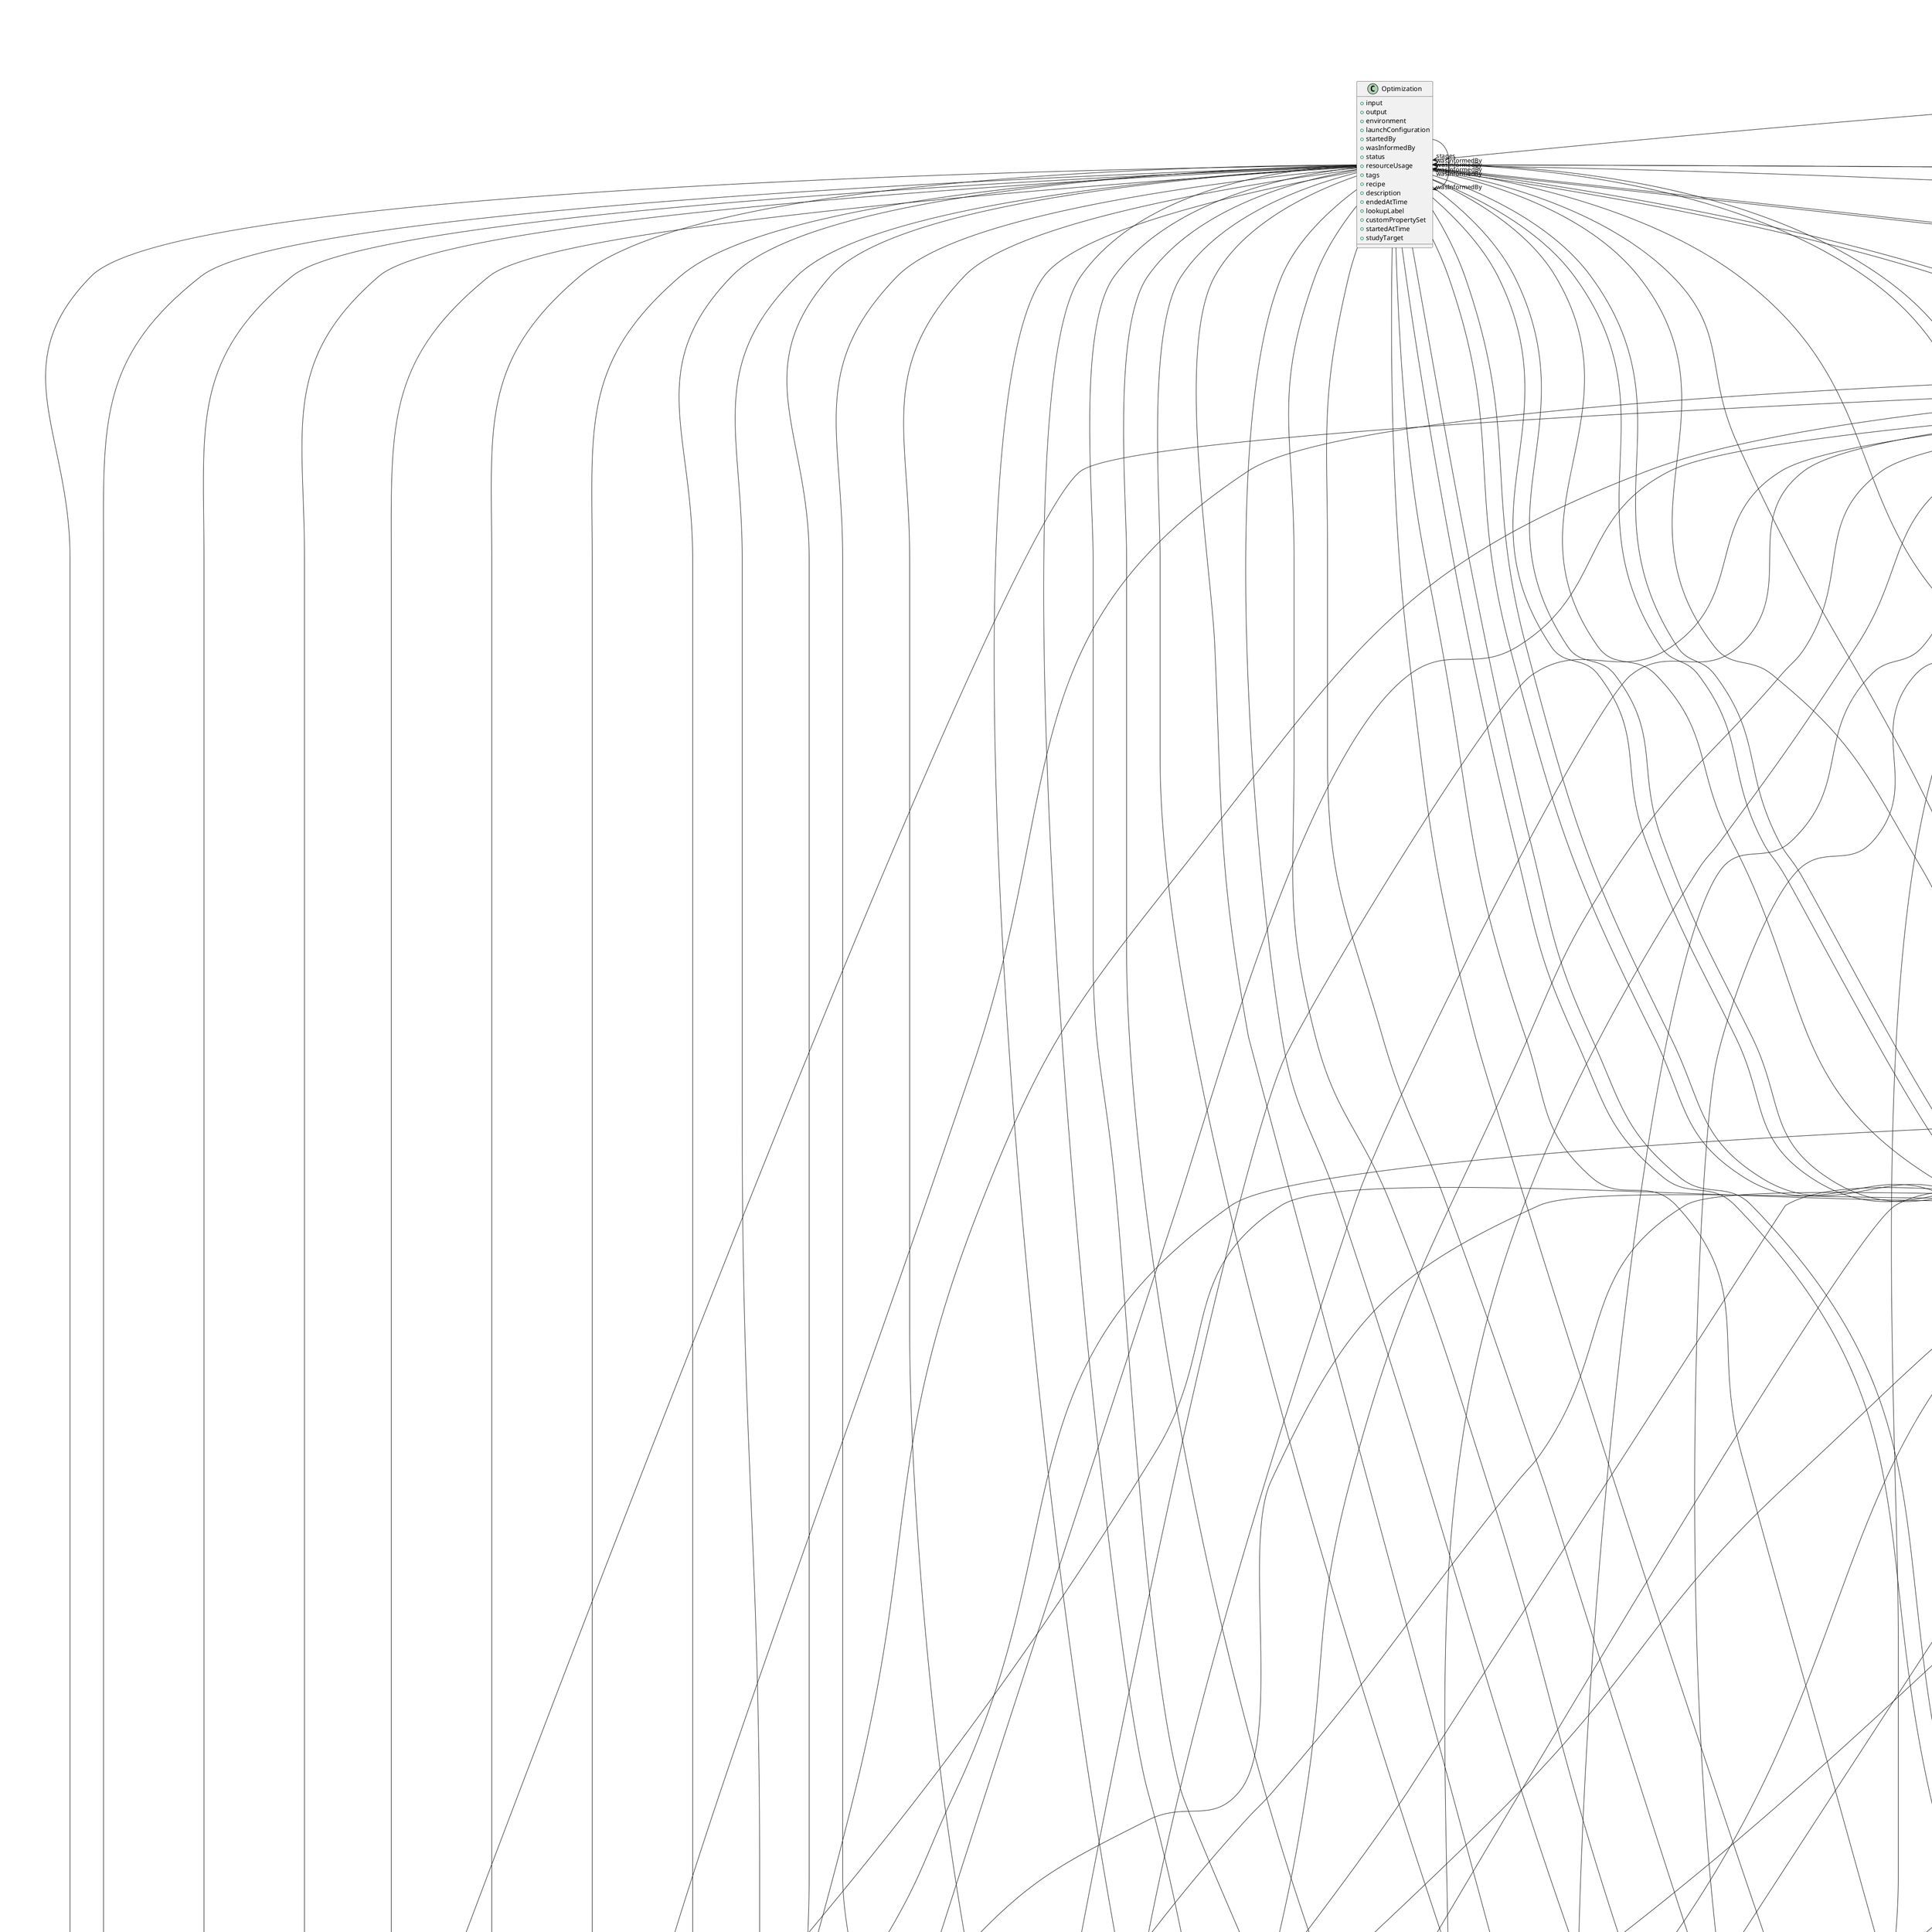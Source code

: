 @startuml

class CustomAnnotation {
+annotationType
+bestViewPoint
+coordinateSpace
+criteria
+criteriaQualityType
+displayColor
+inspiredBy
+internalIdentifier
+laterality
+visualizedIn

}
CustomAnnotation -d-> "annotationType" AnnotationType
CustomAnnotation -d-> "bestViewPoint" CoordinatePoint
CustomAnnotation -d-> "coordinateSpace" CommonCoordinateSpace
CustomAnnotation -d-> "coordinateSpace" CustomCoordinateSpace
CustomAnnotation -d-> "criteria" ProtocolExecution
CustomAnnotation -d-> "criteriaQualityType" CriteriaQualityType
CustomAnnotation -d-> "inspiredBy" File
CustomAnnotation -d-> "laterality" Laterality
CustomAnnotation -d-> "visualizedIn" File


class CustomCoordinateSpace {
+anatomicalAxesOrientation
+axesOrigin
+defaultImage
+name
+nativeUnit

}
CustomCoordinateSpace -d-> "anatomicalAxesOrientation" AnatomicalAxesOrientation
CustomCoordinateSpace -d-> "axesOrigin" QuantitativeValue
CustomCoordinateSpace -d-> "defaultImage" File
CustomCoordinateSpace -d-> "nativeUnit" UnitOfMeasurement


class CustomAnatomicalEntity {
+hasAnnotation
+name
+relatedUBERONTerm
+relationAssessment

}
CustomAnatomicalEntity -d-> "hasAnnotation" CustomAnnotation
CustomAnatomicalEntity -d-> "relatedUBERONTerm" UBERONParcellation
CustomAnatomicalEntity -d-> "relationAssessment" QualitativeRelationAssessment
CustomAnatomicalEntity -d-> "relationAssessment" QuantitativeRelationAssessment


class Rectangle {
+length
+width

}
Rectangle -d-> "length" QuantitativeValue
Rectangle -d-> "width" QuantitativeValue


class Circle {
+radius

}
Circle -d-> "radius" QuantitativeValue


class Ellipse {
+semiMinorAxis
+semiMajorAxis

}
Ellipse -d-> "semiMinorAxis" QuantitativeValue
Ellipse -d-> "semiMajorAxis" QuantitativeValue


class AnatomicalTargetPosition {
+anatomicalTarget
+targetIdentificationType
+coordinates
+additionalRemarks
+lookupLabel

}
AnatomicalTargetPosition -d-> "anatomicalTarget" ParcellationEntity
AnatomicalTargetPosition -d-> "anatomicalTarget" ParcellationEntityVersion
AnatomicalTargetPosition -d-> "anatomicalTarget" CustomAnatomicalEntity
AnatomicalTargetPosition -d-> "anatomicalTarget" CellType
AnatomicalTargetPosition -d-> "anatomicalTarget" UBERONParcellation
AnatomicalTargetPosition -d-> "targetIdentificationType" AnatomicalIdentificationType
AnatomicalTargetPosition -d-> "coordinates" CoordinatePoint


class CoordinatePoint {
+coordinates
+coordinateSpace

}
CoordinatePoint -d-> "coordinates" QuantitativeValue
CoordinatePoint -d-> "coordinateSpace" CommonCoordinateSpace
CoordinatePoint -d-> "coordinateSpace" CustomCoordinateSpace


class QualitativeRelationAssessment {
+criteria
+inRelationTo
+qualitativeOverlap

}
QualitativeRelationAssessment -d-> "criteria" ProtocolExecution
QualitativeRelationAssessment -d-> "inRelationTo" CustomAnatomicalEntity
QualitativeRelationAssessment -d-> "inRelationTo" ParcellationEntity
QualitativeRelationAssessment -d-> "inRelationTo" ParcellationEntityVersion
QualitativeRelationAssessment -d-> "qualitativeOverlap" QualitativeOverlap


class QuantitativeRelationAssessment {
+criteria
+inRelationTo
+quantitativeOverlap

}
QuantitativeRelationAssessment -d-> "criteria" ProtocolExecution
QuantitativeRelationAssessment -d-> "inRelationTo" ParcellationEntityVersion
QuantitativeRelationAssessment -d-> "quantitativeOverlap" QuantitativeValue
QuantitativeRelationAssessment -d-> "quantitativeOverlap" QuantitativeValueRange


class AtlasAnnotation {
+annotationType
+bestViewPoint
+criteria
+criteriaQualityType
+displayColor
+inspiredBy
+internalIdentifier
+laterality
+visualizedIn

}
AtlasAnnotation -d-> "annotationType" AnnotationType
AtlasAnnotation -d-> "bestViewPoint" CoordinatePoint
AtlasAnnotation -d-> "criteria" ProtocolExecution
AtlasAnnotation -d-> "criteriaQualityType" CriteriaQualityType
AtlasAnnotation -d-> "inspiredBy" File
AtlasAnnotation -d-> "laterality" Laterality
AtlasAnnotation -d-> "visualizedIn" File


class ParcellationEntityVersion {
+additionalRemarks
+alternativeName
+correctedName
+hasAnnotation
+hasParent
+lookupLabel
+name
+ontologyIdentifier
+relationAssessment
+versionIdentifier
+versionInnovation

}
ParcellationEntityVersion -d-> "hasAnnotation" AtlasAnnotation
ParcellationEntityVersion -d-> "hasParent" ParcellationEntity
ParcellationEntityVersion -d-> "hasParent" ParcellationEntityVersion
ParcellationEntityVersion -d-> "relationAssessment" QualitativeRelationAssessment
ParcellationEntityVersion -d-> "relationAssessment" QuantitativeRelationAssessment


class ParcellationTerminology {
+definedIn
+hasEntity
+ontologyIdentifier

}
ParcellationTerminology -d-> "definedIn" File
ParcellationTerminology -d-> "hasEntity" ParcellationEntity


class BrainAtlas {
+abbreviation
+author
+digitalIdentifier
+hasTerminology
+hasVersion
+custodian
+description
+fullName
+homepage
+howToCite
+shortName

}
BrainAtlas -d-> "author" Organization
BrainAtlas -d-> "author" Person
BrainAtlas -d-> "digitalIdentifier" DOI
BrainAtlas -d-> "digitalIdentifier" ISBN
BrainAtlas -d-> "digitalIdentifier" RRID
BrainAtlas -d-> "hasTerminology" ParcellationTerminology
BrainAtlas -d-> "hasVersion" BrainAtlasVersion
BrainAtlas -d-> "custodian" Organization
BrainAtlas -d-> "custodian" Person
BrainAtlas -d-> "homepage" URL


class CommonCoordinateSpace {
+anatomicalAxesOrientation
+axesOrigin
+defaultImage
+description
+digitalIdentifier
+fullName
+homepage
+howToCite
+nativeUnit
+ontologyIdentifier
+releaseDate
+shortName
+versionIdentifier

}
CommonCoordinateSpace -d-> "anatomicalAxesOrientation" AnatomicalAxesOrientation
CommonCoordinateSpace -d-> "axesOrigin" QuantitativeValue
CommonCoordinateSpace -d-> "defaultImage" File
CommonCoordinateSpace -d-> "digitalIdentifier" DOI
CommonCoordinateSpace -d-> "digitalIdentifier" ISBN
CommonCoordinateSpace -d-> "digitalIdentifier" RRID
CommonCoordinateSpace -d-> "homepage" URL
CommonCoordinateSpace -d-> "nativeUnit" UnitOfMeasurement


class BrainAtlasVersion {
+abbreviation
+atlasType
+author
+coordinateSpace
+digitalIdentifier
+hasTerminologyVersion
+isAlternativeVersionOf
+isNewVersionOf
+license
+ontologyIdentifier
+accessibility
+copyright
+custodian
+description
+fullDocumentation
+fullName
+funding
+homepage
+howToCite
+keyword
+otherContribution
+relatedPublication
+releaseDate
+repository
+shortName
+supportChannel
+versionIdentifier
+versionInnovation

}
BrainAtlasVersion -d-> "atlasType" AtlasType
BrainAtlasVersion -d-> "author" Organization
BrainAtlasVersion -d-> "author" Person
BrainAtlasVersion -d-> "coordinateSpace" CommonCoordinateSpace
BrainAtlasVersion -d-> "digitalIdentifier" DOI
BrainAtlasVersion -d-> "digitalIdentifier" ISBN
BrainAtlasVersion -d-> "digitalIdentifier" RRID
BrainAtlasVersion -d-> "hasTerminologyVersion" ParcellationTerminologyVersion
BrainAtlasVersion -d-> "isAlternativeVersionOf" BrainAtlasVersion
BrainAtlasVersion -d-> "isNewVersionOf" BrainAtlasVersion
BrainAtlasVersion -d-> "license" License
BrainAtlasVersion -d-> "accessibility" ProductAccessibility
BrainAtlasVersion -d-> "copyright" Copyright
BrainAtlasVersion -d-> "custodian" Organization
BrainAtlasVersion -d-> "custodian" Person
BrainAtlasVersion -d-> "fullDocumentation" DOI
BrainAtlasVersion -d-> "fullDocumentation" File
BrainAtlasVersion -d-> "fullDocumentation" URL
BrainAtlasVersion -d-> "funding" Funding
BrainAtlasVersion -d-> "homepage" URL
BrainAtlasVersion -d-> "keyword" EthicsAssessment
BrainAtlasVersion -d-> "keyword" OperatingSystem
BrainAtlasVersion -d-> "keyword" MolecularEntity
BrainAtlasVersion -d-> "keyword" BiologicalOrder
BrainAtlasVersion -d-> "keyword" ChemicalMixtureType
BrainAtlasVersion -d-> "keyword" TissueSampleAttribute
BrainAtlasVersion -d-> "keyword" SetupType
BrainAtlasVersion -d-> "keyword" BiologicalSex
BrainAtlasVersion -d-> "keyword" CellCultureType
BrainAtlasVersion -d-> "keyword" Terminology
BrainAtlasVersion -d-> "keyword" SubcellularEntity
BrainAtlasVersion -d-> "keyword" CriteriaQualityType
BrainAtlasVersion -d-> "keyword" AtlasType
BrainAtlasVersion -d-> "keyword" StimulationApproach
BrainAtlasVersion -d-> "keyword" Language
BrainAtlasVersion -d-> "keyword" ExperimentalApproach
BrainAtlasVersion -d-> "keyword" FileRepositoryType
BrainAtlasVersion -d-> "keyword" SoftwareApplicationCategory
BrainAtlasVersion -d-> "keyword" ModelAbstractionLevel
BrainAtlasVersion -d-> "keyword" Species
BrainAtlasVersion -d-> "keyword" MeasuredQuantity
BrainAtlasVersion -d-> "keyword" Handedness
BrainAtlasVersion -d-> "keyword" CranialWindowType
BrainAtlasVersion -d-> "keyword" MetaDataModelType
BrainAtlasVersion -d-> "keyword" BreedingType
BrainAtlasVersion -d-> "keyword" ActionStatusType
BrainAtlasVersion -d-> "keyword" ModelScope
BrainAtlasVersion -d-> "keyword" UBERONParcellation
BrainAtlasVersion -d-> "keyword" DiseaseModel
BrainAtlasVersion -d-> "keyword" PreparationType
BrainAtlasVersion -d-> "keyword" FileUsageRole
BrainAtlasVersion -d-> "keyword" DeviceType
BrainAtlasVersion -d-> "keyword" DataType
BrainAtlasVersion -d-> "keyword" QualitativeOverlap
BrainAtlasVersion -d-> "keyword" AnatomicalPlane
BrainAtlasVersion -d-> "keyword" DifferenceMeasure
BrainAtlasVersion -d-> "keyword" AnatomicalAxesOrientation
BrainAtlasVersion -d-> "keyword" Laterality
BrainAtlasVersion -d-> "keyword" Disease
BrainAtlasVersion -d-> "keyword" ProgrammingLanguage
BrainAtlasVersion -d-> "keyword" Organ
BrainAtlasVersion -d-> "keyword" TermSuggestion
BrainAtlasVersion -d-> "keyword" TissueSampleType
BrainAtlasVersion -d-> "keyword" UnitOfMeasurement
BrainAtlasVersion -d-> "keyword" AgeCategory
BrainAtlasVersion -d-> "keyword" OperatingDevice
BrainAtlasVersion -d-> "keyword" AnnotationType
BrainAtlasVersion -d-> "keyword" ContributionType
BrainAtlasVersion -d-> "keyword" SubjectAttribute
BrainAtlasVersion -d-> "keyword" ProductAccessibility
BrainAtlasVersion -d-> "keyword" FileBundleGrouping
BrainAtlasVersion -d-> "keyword" StimulusType
BrainAtlasVersion -d-> "keyword" Service
BrainAtlasVersion -d-> "keyword" PatchClampVariation
BrainAtlasVersion -d-> "keyword" SoftwareFeature
BrainAtlasVersion -d-> "keyword" Technique
BrainAtlasVersion -d-> "keyword" SemanticDataType
BrainAtlasVersion -d-> "keyword" TypeOfUncertainty
BrainAtlasVersion -d-> "keyword" GeneticStrainType
BrainAtlasVersion -d-> "keyword" CellType
BrainAtlasVersion -d-> "otherContribution" Contribution
BrainAtlasVersion -d-> "relatedPublication" DOI
BrainAtlasVersion -d-> "relatedPublication" ISBN
BrainAtlasVersion -d-> "relatedPublication" HANDLE
BrainAtlasVersion -d-> "repository" FileRepository


class ParcellationTerminologyVersion {
+definedIn
+hasEntityVersion
+ontologyIdentifier

}
ParcellationTerminologyVersion -d-> "definedIn" File
ParcellationTerminologyVersion -d-> "hasEntityVersion" ParcellationEntityVersion


class ParcellationEntity {
+alternativeName
+definition
+hasParent
+hasVersion
+lookupLabel
+name
+ontologyIdentifier
+relatedUBERONTerm

}
ParcellationEntity -d-> "hasParent" ParcellationEntity
ParcellationEntity -d-> "hasVersion" ParcellationEntityVersion
ParcellationEntity -d-> "relatedUBERONTerm" UBERONParcellation


class WorkflowRecipeVersion {
+developer
+digitalIdentifier
+hasComponent
+format
+isAlternativeVersionOf
+isNewVersionOf
+license
+accessibility
+copyright
+custodian
+description
+fullDocumentation
+fullName
+funding
+homepage
+howToCite
+keyword
+otherContribution
+relatedPublication
+releaseDate
+repository
+shortName
+supportChannel
+versionIdentifier
+versionInnovation

}
WorkflowRecipeVersion -d-> "developer" Organization
WorkflowRecipeVersion -d-> "developer" Person
WorkflowRecipeVersion -d-> "digitalIdentifier" DOI
WorkflowRecipeVersion -d-> "hasComponent" WorkflowRecipeVersion
WorkflowRecipeVersion -d-> "hasComponent" SoftwareVersion
WorkflowRecipeVersion -d-> "hasComponent" File
WorkflowRecipeVersion -d-> "hasComponent" FileBundle
WorkflowRecipeVersion -d-> "format" ContentType
WorkflowRecipeVersion -d-> "isAlternativeVersionOf" WorkflowRecipeVersion
WorkflowRecipeVersion -d-> "isNewVersionOf" WorkflowRecipeVersion
WorkflowRecipeVersion -d-> "license" License
WorkflowRecipeVersion -d-> "accessibility" ProductAccessibility
WorkflowRecipeVersion -d-> "copyright" Copyright
WorkflowRecipeVersion -d-> "custodian" Organization
WorkflowRecipeVersion -d-> "custodian" Person
WorkflowRecipeVersion -d-> "fullDocumentation" DOI
WorkflowRecipeVersion -d-> "fullDocumentation" File
WorkflowRecipeVersion -d-> "fullDocumentation" URL
WorkflowRecipeVersion -d-> "funding" Funding
WorkflowRecipeVersion -d-> "homepage" URL
WorkflowRecipeVersion -d-> "keyword" EthicsAssessment
WorkflowRecipeVersion -d-> "keyword" OperatingSystem
WorkflowRecipeVersion -d-> "keyword" MolecularEntity
WorkflowRecipeVersion -d-> "keyword" BiologicalOrder
WorkflowRecipeVersion -d-> "keyword" ChemicalMixtureType
WorkflowRecipeVersion -d-> "keyword" TissueSampleAttribute
WorkflowRecipeVersion -d-> "keyword" SetupType
WorkflowRecipeVersion -d-> "keyword" BiologicalSex
WorkflowRecipeVersion -d-> "keyword" CellCultureType
WorkflowRecipeVersion -d-> "keyword" Terminology
WorkflowRecipeVersion -d-> "keyword" SubcellularEntity
WorkflowRecipeVersion -d-> "keyword" CriteriaQualityType
WorkflowRecipeVersion -d-> "keyword" AtlasType
WorkflowRecipeVersion -d-> "keyword" StimulationApproach
WorkflowRecipeVersion -d-> "keyword" Language
WorkflowRecipeVersion -d-> "keyword" ExperimentalApproach
WorkflowRecipeVersion -d-> "keyword" FileRepositoryType
WorkflowRecipeVersion -d-> "keyword" SoftwareApplicationCategory
WorkflowRecipeVersion -d-> "keyword" ModelAbstractionLevel
WorkflowRecipeVersion -d-> "keyword" Species
WorkflowRecipeVersion -d-> "keyword" MeasuredQuantity
WorkflowRecipeVersion -d-> "keyword" Handedness
WorkflowRecipeVersion -d-> "keyword" CranialWindowType
WorkflowRecipeVersion -d-> "keyword" MetaDataModelType
WorkflowRecipeVersion -d-> "keyword" BreedingType
WorkflowRecipeVersion -d-> "keyword" ActionStatusType
WorkflowRecipeVersion -d-> "keyword" ModelScope
WorkflowRecipeVersion -d-> "keyword" UBERONParcellation
WorkflowRecipeVersion -d-> "keyword" DiseaseModel
WorkflowRecipeVersion -d-> "keyword" PreparationType
WorkflowRecipeVersion -d-> "keyword" FileUsageRole
WorkflowRecipeVersion -d-> "keyword" DeviceType
WorkflowRecipeVersion -d-> "keyword" DataType
WorkflowRecipeVersion -d-> "keyword" QualitativeOverlap
WorkflowRecipeVersion -d-> "keyword" AnatomicalPlane
WorkflowRecipeVersion -d-> "keyword" DifferenceMeasure
WorkflowRecipeVersion -d-> "keyword" AnatomicalAxesOrientation
WorkflowRecipeVersion -d-> "keyword" Laterality
WorkflowRecipeVersion -d-> "keyword" Disease
WorkflowRecipeVersion -d-> "keyword" ProgrammingLanguage
WorkflowRecipeVersion -d-> "keyword" Organ
WorkflowRecipeVersion -d-> "keyword" TermSuggestion
WorkflowRecipeVersion -d-> "keyword" TissueSampleType
WorkflowRecipeVersion -d-> "keyword" UnitOfMeasurement
WorkflowRecipeVersion -d-> "keyword" AgeCategory
WorkflowRecipeVersion -d-> "keyword" OperatingDevice
WorkflowRecipeVersion -d-> "keyword" AnnotationType
WorkflowRecipeVersion -d-> "keyword" ContributionType
WorkflowRecipeVersion -d-> "keyword" SubjectAttribute
WorkflowRecipeVersion -d-> "keyword" ProductAccessibility
WorkflowRecipeVersion -d-> "keyword" FileBundleGrouping
WorkflowRecipeVersion -d-> "keyword" StimulusType
WorkflowRecipeVersion -d-> "keyword" Service
WorkflowRecipeVersion -d-> "keyword" PatchClampVariation
WorkflowRecipeVersion -d-> "keyword" SoftwareFeature
WorkflowRecipeVersion -d-> "keyword" Technique
WorkflowRecipeVersion -d-> "keyword" SemanticDataType
WorkflowRecipeVersion -d-> "keyword" TypeOfUncertainty
WorkflowRecipeVersion -d-> "keyword" GeneticStrainType
WorkflowRecipeVersion -d-> "keyword" CellType
WorkflowRecipeVersion -d-> "otherContribution" Contribution
WorkflowRecipeVersion -d-> "relatedPublication" DOI
WorkflowRecipeVersion -d-> "relatedPublication" ISBN
WorkflowRecipeVersion -d-> "relatedPublication" HANDLE
WorkflowRecipeVersion -d-> "repository" FileRepository


class LocalFile {
+contentDescription
+dataType
+format
+hash
+path
+name
+specialUsageRole
+storageSize

}
LocalFile -d-> "dataType" DataType
LocalFile -d-> "format" ContentType
LocalFile -d-> "hash" Hash
LocalFile -d-> "specialUsageRole" FileUsageRole
LocalFile -d-> "storageSize" QuantitativeValue


class WorkflowRecipe {
+developer
+digitalIdentifier
+hasVersion
+custodian
+description
+fullName
+homepage
+howToCite
+shortName

}
WorkflowRecipe -d-> "developer" Organization
WorkflowRecipe -d-> "developer" Person
WorkflowRecipe -d-> "digitalIdentifier" DOI
WorkflowRecipe -d-> "hasVersion" WorkflowRecipeVersion
WorkflowRecipe -d-> "custodian" Organization
WorkflowRecipe -d-> "custodian" Person
WorkflowRecipe -d-> "homepage" URL


class ValidationTest {
+developer
+digitalIdentifier
+hasVersion
+scope
+studyTarget
+experimentalTechnique
+scoreType
+custodian
+description
+fullName
+homepage
+howToCite
+shortName

}
ValidationTest -d-> "developer" Organization
ValidationTest -d-> "developer" Person
ValidationTest -d-> "digitalIdentifier" DOI
ValidationTest -d-> "hasVersion" ValidationTestVersion
ValidationTest -d-> "scope" ModelScope
ValidationTest -d-> "studyTarget" CustomAnatomicalEntity
ValidationTest -d-> "studyTarget" ParcellationEntityVersion
ValidationTest -d-> "studyTarget" ParcellationEntity
ValidationTest -d-> "studyTarget" MolecularEntity
ValidationTest -d-> "studyTarget" BiologicalOrder
ValidationTest -d-> "studyTarget" BiologicalSex
ValidationTest -d-> "studyTarget" CellCultureType
ValidationTest -d-> "studyTarget" SubcellularEntity
ValidationTest -d-> "studyTarget" Species
ValidationTest -d-> "studyTarget" Handedness
ValidationTest -d-> "studyTarget" BreedingType
ValidationTest -d-> "studyTarget" UBERONParcellation
ValidationTest -d-> "studyTarget" DiseaseModel
ValidationTest -d-> "studyTarget" Disease
ValidationTest -d-> "studyTarget" Organ
ValidationTest -d-> "studyTarget" TermSuggestion
ValidationTest -d-> "studyTarget" GeneticStrainType
ValidationTest -d-> "studyTarget" CellType
ValidationTest -d-> "experimentalTechnique" Technique
ValidationTest -d-> "scoreType" DifferenceMeasure
ValidationTest -d-> "custodian" Organization
ValidationTest -d-> "custodian" Person
ValidationTest -d-> "homepage" URL


class Optimization {
+input
+output
+environment
+launchConfiguration
+startedBy
+wasInformedBy
+status
+resourceUsage
+tags
+recipe
+description
+endedAtTime
+lookupLabel
+customPropertySet
+startedAtTime
+studyTarget

}
Optimization -d-> "input" FileBundle
Optimization -d-> "input" File
Optimization -d-> "input" LocalFile
Optimization -d-> "input" SoftwareVersion
Optimization -d-> "input" ModelVersion
Optimization -d-> "output" FileBundle
Optimization -d-> "output" File
Optimization -d-> "output" LocalFile
Optimization -d-> "output" ModelVersion
Optimization -d-> "environment" Environment
Optimization -d-> "launchConfiguration" LaunchConfiguration
Optimization -d-> "startedBy" Person
Optimization -d-> "startedBy" SoftwareAgent
Optimization -d-> "wasInformedBy" Optimization
Optimization -d-> "wasInformedBy" Visualization
Optimization -d-> "wasInformedBy" ModelValidation
Optimization -d-> "wasInformedBy" DataAnalysis
Optimization -d-> "wasInformedBy" Simulation
Optimization -d-> "status" ActionStatusType
Optimization -d-> "resourceUsage" QuantitativeValue
Optimization -d-> "resourceUsage" QuantitativeValueRange
Optimization -d-> "recipe" WorkflowRecipeVersion
Optimization -d-> "customPropertySet" CustomPropertySet
Optimization -d-> "studyTarget" CustomAnatomicalEntity
Optimization -d-> "studyTarget" ParcellationEntityVersion
Optimization -d-> "studyTarget" ParcellationEntity
Optimization -d-> "studyTarget" MolecularEntity
Optimization -d-> "studyTarget" BiologicalOrder
Optimization -d-> "studyTarget" BiologicalSex
Optimization -d-> "studyTarget" CellCultureType
Optimization -d-> "studyTarget" SubcellularEntity
Optimization -d-> "studyTarget" Species
Optimization -d-> "studyTarget" Handedness
Optimization -d-> "studyTarget" BreedingType
Optimization -d-> "studyTarget" UBERONParcellation
Optimization -d-> "studyTarget" DiseaseModel
Optimization -d-> "studyTarget" Disease
Optimization -d-> "studyTarget" Organ
Optimization -d-> "studyTarget" TermSuggestion
Optimization -d-> "studyTarget" GeneticStrainType
Optimization -d-> "studyTarget" CellType


class Visualization {
+input
+output
+environment
+launchConfiguration
+startedBy
+wasInformedBy
+status
+resourceUsage
+tags
+recipe
+description
+endedAtTime
+lookupLabel
+customPropertySet
+startedAtTime
+studyTarget

}
Visualization -d-> "input" FileBundle
Visualization -d-> "input" File
Visualization -d-> "input" LocalFile
Visualization -d-> "input" SoftwareVersion
Visualization -d-> "output" FileBundle
Visualization -d-> "output" File
Visualization -d-> "output" LocalFile
Visualization -d-> "environment" Environment
Visualization -d-> "launchConfiguration" LaunchConfiguration
Visualization -d-> "startedBy" Person
Visualization -d-> "startedBy" SoftwareAgent
Visualization -d-> "wasInformedBy" Optimization
Visualization -d-> "wasInformedBy" Visualization
Visualization -d-> "wasInformedBy" ModelValidation
Visualization -d-> "wasInformedBy" DataAnalysis
Visualization -d-> "wasInformedBy" Simulation
Visualization -d-> "status" ActionStatusType
Visualization -d-> "resourceUsage" QuantitativeValue
Visualization -d-> "resourceUsage" QuantitativeValueRange
Visualization -d-> "recipe" WorkflowRecipeVersion
Visualization -d-> "customPropertySet" CustomPropertySet
Visualization -d-> "studyTarget" CustomAnatomicalEntity
Visualization -d-> "studyTarget" ParcellationEntityVersion
Visualization -d-> "studyTarget" ParcellationEntity
Visualization -d-> "studyTarget" MolecularEntity
Visualization -d-> "studyTarget" BiologicalOrder
Visualization -d-> "studyTarget" BiologicalSex
Visualization -d-> "studyTarget" CellCultureType
Visualization -d-> "studyTarget" SubcellularEntity
Visualization -d-> "studyTarget" Species
Visualization -d-> "studyTarget" Handedness
Visualization -d-> "studyTarget" BreedingType
Visualization -d-> "studyTarget" UBERONParcellation
Visualization -d-> "studyTarget" DiseaseModel
Visualization -d-> "studyTarget" Disease
Visualization -d-> "studyTarget" Organ
Visualization -d-> "studyTarget" TermSuggestion
Visualization -d-> "studyTarget" GeneticStrainType
Visualization -d-> "studyTarget" CellType


class ModelValidation {
+input
+output
+score
+environment
+launchConfiguration
+startedBy
+wasInformedBy
+status
+resourceUsage
+tags
+recipe
+description
+endedAtTime
+lookupLabel
+customPropertySet
+startedAtTime
+studyTarget

}
ModelValidation -d-> "input" FileBundle
ModelValidation -d-> "input" File
ModelValidation -d-> "input" LocalFile
ModelValidation -d-> "input" SoftwareVersion
ModelValidation -d-> "input" ModelVersion
ModelValidation -d-> "input" ValidationTestVersion
ModelValidation -d-> "output" FileBundle
ModelValidation -d-> "output" File
ModelValidation -d-> "output" LocalFile
ModelValidation -d-> "environment" Environment
ModelValidation -d-> "launchConfiguration" LaunchConfiguration
ModelValidation -d-> "startedBy" Person
ModelValidation -d-> "startedBy" SoftwareAgent
ModelValidation -d-> "wasInformedBy" Optimization
ModelValidation -d-> "wasInformedBy" Visualization
ModelValidation -d-> "wasInformedBy" ModelValidation
ModelValidation -d-> "wasInformedBy" DataAnalysis
ModelValidation -d-> "wasInformedBy" Simulation
ModelValidation -d-> "status" ActionStatusType
ModelValidation -d-> "resourceUsage" QuantitativeValue
ModelValidation -d-> "resourceUsage" QuantitativeValueRange
ModelValidation -d-> "recipe" WorkflowRecipeVersion
ModelValidation -d-> "customPropertySet" CustomPropertySet
ModelValidation -d-> "studyTarget" CustomAnatomicalEntity
ModelValidation -d-> "studyTarget" ParcellationEntityVersion
ModelValidation -d-> "studyTarget" ParcellationEntity
ModelValidation -d-> "studyTarget" MolecularEntity
ModelValidation -d-> "studyTarget" BiologicalOrder
ModelValidation -d-> "studyTarget" BiologicalSex
ModelValidation -d-> "studyTarget" CellCultureType
ModelValidation -d-> "studyTarget" SubcellularEntity
ModelValidation -d-> "studyTarget" Species
ModelValidation -d-> "studyTarget" Handedness
ModelValidation -d-> "studyTarget" BreedingType
ModelValidation -d-> "studyTarget" UBERONParcellation
ModelValidation -d-> "studyTarget" DiseaseModel
ModelValidation -d-> "studyTarget" Disease
ModelValidation -d-> "studyTarget" Organ
ModelValidation -d-> "studyTarget" TermSuggestion
ModelValidation -d-> "studyTarget" GeneticStrainType
ModelValidation -d-> "studyTarget" CellType


class SoftwareAgent {
+name
+software
+environment

}
SoftwareAgent -d-> "software" SoftwareVersion
SoftwareAgent -d-> "environment" Environment


class LaunchConfiguration {
+description
+name
+executable
+arguments
+environmentVariables

}
LaunchConfiguration -d-> "environmentVariables" PropertyValueList


class HardwareSystem {
+name
+version
+description

}


class ValidationTestVersion {
+developer
+digitalIdentifier
+format
+isAlternativeVersionOf
+isNewVersionOf
+license
+referenceData
+entryPoint
+accessibility
+copyright
+custodian
+description
+fullDocumentation
+fullName
+funding
+homepage
+howToCite
+keyword
+otherContribution
+relatedPublication
+releaseDate
+repository
+shortName
+supportChannel
+versionIdentifier
+versionInnovation

}
ValidationTestVersion -d-> "developer" Organization
ValidationTestVersion -d-> "developer" Person
ValidationTestVersion -d-> "digitalIdentifier" DOI
ValidationTestVersion -d-> "format" ContentType
ValidationTestVersion -d-> "isAlternativeVersionOf" ValidationTestVersion
ValidationTestVersion -d-> "isNewVersionOf" ValidationTestVersion
ValidationTestVersion -d-> "license" License
ValidationTestVersion -d-> "referenceData" DOI
ValidationTestVersion -d-> "referenceData" File
ValidationTestVersion -d-> "referenceData" FileBundle
ValidationTestVersion -d-> "referenceData" URL
ValidationTestVersion -d-> "accessibility" ProductAccessibility
ValidationTestVersion -d-> "copyright" Copyright
ValidationTestVersion -d-> "custodian" Organization
ValidationTestVersion -d-> "custodian" Person
ValidationTestVersion -d-> "fullDocumentation" DOI
ValidationTestVersion -d-> "fullDocumentation" File
ValidationTestVersion -d-> "fullDocumentation" URL
ValidationTestVersion -d-> "funding" Funding
ValidationTestVersion -d-> "homepage" URL
ValidationTestVersion -d-> "keyword" EthicsAssessment
ValidationTestVersion -d-> "keyword" OperatingSystem
ValidationTestVersion -d-> "keyword" MolecularEntity
ValidationTestVersion -d-> "keyword" BiologicalOrder
ValidationTestVersion -d-> "keyword" ChemicalMixtureType
ValidationTestVersion -d-> "keyword" TissueSampleAttribute
ValidationTestVersion -d-> "keyword" SetupType
ValidationTestVersion -d-> "keyword" BiologicalSex
ValidationTestVersion -d-> "keyword" CellCultureType
ValidationTestVersion -d-> "keyword" Terminology
ValidationTestVersion -d-> "keyword" SubcellularEntity
ValidationTestVersion -d-> "keyword" CriteriaQualityType
ValidationTestVersion -d-> "keyword" AtlasType
ValidationTestVersion -d-> "keyword" StimulationApproach
ValidationTestVersion -d-> "keyword" Language
ValidationTestVersion -d-> "keyword" ExperimentalApproach
ValidationTestVersion -d-> "keyword" FileRepositoryType
ValidationTestVersion -d-> "keyword" SoftwareApplicationCategory
ValidationTestVersion -d-> "keyword" ModelAbstractionLevel
ValidationTestVersion -d-> "keyword" Species
ValidationTestVersion -d-> "keyword" MeasuredQuantity
ValidationTestVersion -d-> "keyword" Handedness
ValidationTestVersion -d-> "keyword" CranialWindowType
ValidationTestVersion -d-> "keyword" MetaDataModelType
ValidationTestVersion -d-> "keyword" BreedingType
ValidationTestVersion -d-> "keyword" ActionStatusType
ValidationTestVersion -d-> "keyword" ModelScope
ValidationTestVersion -d-> "keyword" UBERONParcellation
ValidationTestVersion -d-> "keyword" DiseaseModel
ValidationTestVersion -d-> "keyword" PreparationType
ValidationTestVersion -d-> "keyword" FileUsageRole
ValidationTestVersion -d-> "keyword" DeviceType
ValidationTestVersion -d-> "keyword" DataType
ValidationTestVersion -d-> "keyword" QualitativeOverlap
ValidationTestVersion -d-> "keyword" AnatomicalPlane
ValidationTestVersion -d-> "keyword" DifferenceMeasure
ValidationTestVersion -d-> "keyword" AnatomicalAxesOrientation
ValidationTestVersion -d-> "keyword" Laterality
ValidationTestVersion -d-> "keyword" Disease
ValidationTestVersion -d-> "keyword" ProgrammingLanguage
ValidationTestVersion -d-> "keyword" Organ
ValidationTestVersion -d-> "keyword" TermSuggestion
ValidationTestVersion -d-> "keyword" TissueSampleType
ValidationTestVersion -d-> "keyword" UnitOfMeasurement
ValidationTestVersion -d-> "keyword" AgeCategory
ValidationTestVersion -d-> "keyword" OperatingDevice
ValidationTestVersion -d-> "keyword" AnnotationType
ValidationTestVersion -d-> "keyword" ContributionType
ValidationTestVersion -d-> "keyword" SubjectAttribute
ValidationTestVersion -d-> "keyword" ProductAccessibility
ValidationTestVersion -d-> "keyword" FileBundleGrouping
ValidationTestVersion -d-> "keyword" StimulusType
ValidationTestVersion -d-> "keyword" Service
ValidationTestVersion -d-> "keyword" PatchClampVariation
ValidationTestVersion -d-> "keyword" SoftwareFeature
ValidationTestVersion -d-> "keyword" Technique
ValidationTestVersion -d-> "keyword" SemanticDataType
ValidationTestVersion -d-> "keyword" TypeOfUncertainty
ValidationTestVersion -d-> "keyword" GeneticStrainType
ValidationTestVersion -d-> "keyword" CellType
ValidationTestVersion -d-> "otherContribution" Contribution
ValidationTestVersion -d-> "relatedPublication" DOI
ValidationTestVersion -d-> "relatedPublication" ISBN
ValidationTestVersion -d-> "relatedPublication" HANDLE
ValidationTestVersion -d-> "repository" FileRepository


class DataAnalysis {
+input
+output
+environment
+launchConfiguration
+startedBy
+wasInformedBy
+status
+resourceUsage
+tags
+recipe
+description
+endedAtTime
+lookupLabel
+customPropertySet
+startedAtTime
+studyTarget

}
DataAnalysis -d-> "input" FileBundle
DataAnalysis -d-> "input" File
DataAnalysis -d-> "input" LocalFile
DataAnalysis -d-> "input" SoftwareVersion
DataAnalysis -d-> "output" FileBundle
DataAnalysis -d-> "output" File
DataAnalysis -d-> "output" LocalFile
DataAnalysis -d-> "environment" Environment
DataAnalysis -d-> "launchConfiguration" LaunchConfiguration
DataAnalysis -d-> "startedBy" Person
DataAnalysis -d-> "startedBy" SoftwareAgent
DataAnalysis -d-> "wasInformedBy" Optimization
DataAnalysis -d-> "wasInformedBy" Visualization
DataAnalysis -d-> "wasInformedBy" ModelValidation
DataAnalysis -d-> "wasInformedBy" DataAnalysis
DataAnalysis -d-> "wasInformedBy" Simulation
DataAnalysis -d-> "status" ActionStatusType
DataAnalysis -d-> "resourceUsage" QuantitativeValue
DataAnalysis -d-> "resourceUsage" QuantitativeValueRange
DataAnalysis -d-> "recipe" WorkflowRecipeVersion
DataAnalysis -d-> "customPropertySet" CustomPropertySet
DataAnalysis -d-> "studyTarget" CustomAnatomicalEntity
DataAnalysis -d-> "studyTarget" ParcellationEntityVersion
DataAnalysis -d-> "studyTarget" ParcellationEntity
DataAnalysis -d-> "studyTarget" MolecularEntity
DataAnalysis -d-> "studyTarget" BiologicalOrder
DataAnalysis -d-> "studyTarget" BiologicalSex
DataAnalysis -d-> "studyTarget" CellCultureType
DataAnalysis -d-> "studyTarget" SubcellularEntity
DataAnalysis -d-> "studyTarget" Species
DataAnalysis -d-> "studyTarget" Handedness
DataAnalysis -d-> "studyTarget" BreedingType
DataAnalysis -d-> "studyTarget" UBERONParcellation
DataAnalysis -d-> "studyTarget" DiseaseModel
DataAnalysis -d-> "studyTarget" Disease
DataAnalysis -d-> "studyTarget" Organ
DataAnalysis -d-> "studyTarget" TermSuggestion
DataAnalysis -d-> "studyTarget" GeneticStrainType
DataAnalysis -d-> "studyTarget" CellType


class WorkflowExecution {
+stages
+startedBy
+recipe

}
WorkflowExecution -d-> "stages" Optimization
WorkflowExecution -d-> "stages" Visualization
WorkflowExecution -d-> "stages" ModelValidation
WorkflowExecution -d-> "stages" DataAnalysis
WorkflowExecution -d-> "stages" Simulation
WorkflowExecution -d-> "startedBy" Person
WorkflowExecution -d-> "startedBy" SoftwareAgent
WorkflowExecution -d-> "recipe" WorkflowRecipeVersion


class Simulation {
+input
+output
+environment
+launchConfiguration
+startedBy
+wasInformedBy
+status
+resourceUsage
+tags
+recipe
+description
+endedAtTime
+lookupLabel
+customPropertySet
+startedAtTime
+studyTarget

}
Simulation -d-> "input" FileBundle
Simulation -d-> "input" File
Simulation -d-> "input" LocalFile
Simulation -d-> "input" SoftwareVersion
Simulation -d-> "input" ModelVersion
Simulation -d-> "output" FileBundle
Simulation -d-> "output" File
Simulation -d-> "output" LocalFile
Simulation -d-> "environment" Environment
Simulation -d-> "launchConfiguration" LaunchConfiguration
Simulation -d-> "startedBy" Person
Simulation -d-> "startedBy" SoftwareAgent
Simulation -d-> "wasInformedBy" Optimization
Simulation -d-> "wasInformedBy" Visualization
Simulation -d-> "wasInformedBy" ModelValidation
Simulation -d-> "wasInformedBy" DataAnalysis
Simulation -d-> "wasInformedBy" Simulation
Simulation -d-> "status" ActionStatusType
Simulation -d-> "resourceUsage" QuantitativeValue
Simulation -d-> "resourceUsage" QuantitativeValueRange
Simulation -d-> "recipe" WorkflowRecipeVersion
Simulation -d-> "customPropertySet" CustomPropertySet
Simulation -d-> "studyTarget" CustomAnatomicalEntity
Simulation -d-> "studyTarget" ParcellationEntityVersion
Simulation -d-> "studyTarget" ParcellationEntity
Simulation -d-> "studyTarget" MolecularEntity
Simulation -d-> "studyTarget" BiologicalOrder
Simulation -d-> "studyTarget" BiologicalSex
Simulation -d-> "studyTarget" CellCultureType
Simulation -d-> "studyTarget" SubcellularEntity
Simulation -d-> "studyTarget" Species
Simulation -d-> "studyTarget" Handedness
Simulation -d-> "studyTarget" BreedingType
Simulation -d-> "studyTarget" UBERONParcellation
Simulation -d-> "studyTarget" DiseaseModel
Simulation -d-> "studyTarget" Disease
Simulation -d-> "studyTarget" Organ
Simulation -d-> "studyTarget" TermSuggestion
Simulation -d-> "studyTarget" GeneticStrainType
Simulation -d-> "studyTarget" CellType


class Environment {
+name
+hardware
+configuration
+software
+description

}
Environment -d-> "hardware" HardwareSystem
Environment -d-> "configuration" Configuration
Environment -d-> "software" SoftwareVersion


class EthicsAssessment {
+definition
+description
+interlexIdentifier
+knowledgeSpaceLink
+name
+preferredOntologyIdentifier
+synonym

}


class OperatingSystem {
+definition
+description
+interlexIdentifier
+knowledgeSpaceLink
+name
+preferredOntologyIdentifier
+synonym

}


class MolecularEntity {
+definition
+description
+interlexIdentifier
+knowledgeSpaceLink
+name
+preferredOntologyIdentifier
+synonym

}


class BiologicalOrder {
+definition
+description
+interlexIdentifier
+knowledgeSpaceLink
+name
+preferredOntologyIdentifier
+synonym

}


class ChemicalMixtureType {
+definition
+description
+interlexIdentifier
+knowledgeSpaceLink
+name
+preferredOntologyIdentifier
+synonym

}


class TissueSampleAttribute {
+definition
+description
+interlexIdentifier
+knowledgeSpaceLink
+name
+preferredOntologyIdentifier
+synonym

}


class SetupType {
+definition
+description
+interlexIdentifier
+knowledgeSpaceLink
+name
+preferredOntologyIdentifier
+synonym

}


class BiologicalSex {
+definition
+description
+interlexIdentifier
+knowledgeSpaceLink
+name
+preferredOntologyIdentifier
+synonym

}


class CellCultureType {
+definition
+description
+interlexIdentifier
+knowledgeSpaceLink
+name
+preferredOntologyIdentifier
+synonym

}


class Terminology {
+definition
+description
+interlexIdentifier
+knowledgeSpaceLink
+name
+preferredOntologyIdentifier
+synonym

}


class SubcellularEntity {
+definition
+description
+interlexIdentifier
+knowledgeSpaceLink
+name
+preferredOntologyIdentifier
+synonym

}


class CriteriaQualityType {
+definition
+description
+interlexIdentifier
+knowledgeSpaceLink
+name
+preferredOntologyIdentifier
+synonym

}


class AtlasType {
+definition
+description
+interlexIdentifier
+knowledgeSpaceLink
+name
+preferredOntologyIdentifier
+synonym

}


class StimulationApproach {
+definition
+description
+interlexIdentifier
+knowledgeSpaceLink
+name
+preferredOntologyIdentifier
+synonym

}


class Language {
+definition
+description
+interlexIdentifier
+knowledgeSpaceLink
+name
+preferredOntologyIdentifier
+synonym

}


class ExperimentalApproach {
+definition
+description
+interlexIdentifier
+knowledgeSpaceLink
+name
+preferredOntologyIdentifier
+synonym

}


class FileRepositoryType {
+definition
+description
+interlexIdentifier
+knowledgeSpaceLink
+name
+preferredOntologyIdentifier
+synonym

}


class SoftwareApplicationCategory {
+definition
+description
+interlexIdentifier
+knowledgeSpaceLink
+name
+preferredOntologyIdentifier
+synonym

}


class ModelAbstractionLevel {
+definition
+description
+interlexIdentifier
+knowledgeSpaceLink
+name
+preferredOntologyIdentifier
+synonym

}


class Species {
+definition
+description
+interlexIdentifier
+knowledgeSpaceLink
+name
+preferredOntologyIdentifier
+synonym

}


class MeasuredQuantity {
+definition
+description
+interlexIdentifier
+knowledgeSpaceLink
+name
+preferredOntologyIdentifier
+synonym

}


class Handedness {
+definition
+description
+interlexIdentifier
+knowledgeSpaceLink
+name
+preferredOntologyIdentifier
+synonym

}


class CranialWindowType {
+definition
+description
+interlexIdentifier
+knowledgeSpaceLink
+name
+preferredOntologyIdentifier
+synonym

}


class MetaDataModelType {
+definition
+description
+interlexIdentifier
+knowledgeSpaceLink
+name
+preferredOntologyIdentifier
+synonym

}


class BreedingType {
+definition
+description
+interlexIdentifier
+knowledgeSpaceLink
+name
+preferredOntologyIdentifier
+synonym

}


class ActionStatusType {
+definition
+description
+interlexIdentifier
+knowledgeSpaceLink
+name
+preferredOntologyIdentifier
+synonym

}


class ModelScope {
+definition
+description
+interlexIdentifier
+knowledgeSpaceLink
+name
+preferredOntologyIdentifier
+synonym

}


class UBERONParcellation {
+definition
+description
+interlexIdentifier
+knowledgeSpaceLink
+name
+preferredOntologyIdentifier
+synonym

}


class DiseaseModel {
+definition
+description
+interlexIdentifier
+knowledgeSpaceLink
+name
+preferredOntologyIdentifier
+synonym

}


class PreparationType {
+definition
+description
+interlexIdentifier
+knowledgeSpaceLink
+name
+preferredOntologyIdentifier
+synonym

}


class FileUsageRole {
+definition
+description
+interlexIdentifier
+knowledgeSpaceLink
+name
+preferredOntologyIdentifier
+synonym

}


class DeviceType {
+definition
+description
+interlexIdentifier
+knowledgeSpaceLink
+name
+preferredOntologyIdentifier
+synonym

}


class DataType {
+definition
+description
+interlexIdentifier
+knowledgeSpaceLink
+name
+preferredOntologyIdentifier
+synonym

}


class QualitativeOverlap {
+definition
+description
+interlexIdentifier
+knowledgeSpaceLink
+name
+preferredOntologyIdentifier
+synonym

}


class AnatomicalPlane {
+definition
+description
+interlexIdentifier
+knowledgeSpaceLink
+name
+preferredOntologyIdentifier
+synonym

}


class DifferenceMeasure {
+definition
+description
+interlexIdentifier
+knowledgeSpaceLink
+name
+preferredOntologyIdentifier
+synonym

}


class AnatomicalAxesOrientation {
+definition
+description
+interlexIdentifier
+knowledgeSpaceLink
+name
+preferredOntologyIdentifier
+synonym

}


class Laterality {
+definition
+description
+interlexIdentifier
+knowledgeSpaceLink
+name
+preferredOntologyIdentifier
+synonym

}


class Disease {
+definition
+description
+interlexIdentifier
+knowledgeSpaceLink
+name
+preferredOntologyIdentifier
+synonym

}


class ProgrammingLanguage {
+definition
+description
+interlexIdentifier
+knowledgeSpaceLink
+name
+preferredOntologyIdentifier
+synonym

}


class Organ {
+definition
+description
+interlexIdentifier
+knowledgeSpaceLink
+name
+preferredOntologyIdentifier
+synonym

}


class TermSuggestion {
+addExistingTerminology
+suggestNewTerminology
+definition
+description
+interlexIdentifier
+knowledgeSpaceLink
+name
+preferredOntologyIdentifier
+synonym

}
TermSuggestion -d-> "addExistingTerminology" Terminology


class TissueSampleType {
+definition
+description
+interlexIdentifier
+knowledgeSpaceLink
+name
+preferredOntologyIdentifier
+synonym

}


class UnitOfMeasurement {
+definition
+description
+interlexIdentifier
+knowledgeSpaceLink
+name
+preferredOntologyIdentifier
+synonym

}


class AgeCategory {
+definition
+description
+interlexIdentifier
+knowledgeSpaceLink
+name
+preferredOntologyIdentifier
+synonym

}


class OperatingDevice {
+definition
+description
+interlexIdentifier
+knowledgeSpaceLink
+name
+preferredOntologyIdentifier
+synonym

}


class AnnotationType {
+definition
+description
+interlexIdentifier
+knowledgeSpaceLink
+name
+preferredOntologyIdentifier
+synonym

}


class ContributionType {
+definition
+description
+interlexIdentifier
+knowledgeSpaceLink
+name
+preferredOntologyIdentifier
+synonym

}


class SubjectAttribute {
+definition
+description
+interlexIdentifier
+knowledgeSpaceLink
+name
+preferredOntologyIdentifier
+synonym

}


class ProductAccessibility {
+definition
+description
+interlexIdentifier
+knowledgeSpaceLink
+name
+preferredOntologyIdentifier
+synonym

}


class FileBundleGrouping {
+definition
+description
+interlexIdentifier
+knowledgeSpaceLink
+name
+preferredOntologyIdentifier
+synonym

}


class StimulusType {
+definition
+description
+interlexIdentifier
+knowledgeSpaceLink
+name
+preferredOntologyIdentifier
+synonym

}


class Service {
+definition
+description
+interlexIdentifier
+knowledgeSpaceLink
+name
+preferredOntologyIdentifier
+synonym

}


class PatchClampVariation {
+definition
+description
+interlexIdentifier
+knowledgeSpaceLink
+name
+preferredOntologyIdentifier
+synonym

}


class SoftwareFeature {
+definition
+description
+interlexIdentifier
+knowledgeSpaceLink
+name
+preferredOntologyIdentifier
+synonym

}


class Technique {
+definition
+description
+interlexIdentifier
+knowledgeSpaceLink
+name
+preferredOntologyIdentifier
+synonym

}


class SemanticDataType {
+definition
+description
+interlexIdentifier
+knowledgeSpaceLink
+name
+preferredOntologyIdentifier
+synonym

}


class TypeOfUncertainty {
+definition
+description
+interlexIdentifier
+knowledgeSpaceLink
+name
+preferredOntologyIdentifier
+synonym

}


class GeneticStrainType {
+definition
+description
+interlexIdentifier
+knowledgeSpaceLink
+name
+preferredOntologyIdentifier
+synonym

}


class CellType {
+definition
+description
+interlexIdentifier
+knowledgeSpaceLink
+name
+preferredOntologyIdentifier
+synonym

}


class MetaDataModel {
+developer
+digitalIdentifier
+hasVersion
+custodian
+description
+fullName
+homepage
+howToCite
+shortName

}
MetaDataModel -d-> "developer" Organization
MetaDataModel -d-> "developer" Person
MetaDataModel -d-> "digitalIdentifier" DOI
MetaDataModel -d-> "digitalIdentifier" SWHID
MetaDataModel -d-> "hasVersion" MetaDataModelVersion
MetaDataModel -d-> "custodian" Organization
MetaDataModel -d-> "custodian" Person
MetaDataModel -d-> "homepage" URL


class SoftwareVersion {
+applicationCategory
+developer
+device
+digitalIdentifier
+feature
+requirement
+inputFormat
+isAlternativeVersionOf
+isNewVersionOf
+language
+license
+operatingSystem
+outputFormat
+programmingLanguage
+accessibility
+copyright
+custodian
+description
+fullDocumentation
+fullName
+funding
+homepage
+howToCite
+keyword
+otherContribution
+relatedPublication
+releaseDate
+repository
+shortName
+supportChannel
+versionIdentifier
+versionInnovation

}
SoftwareVersion -d-> "applicationCategory" SoftwareApplicationCategory
SoftwareVersion -d-> "developer" Organization
SoftwareVersion -d-> "developer" Person
SoftwareVersion -d-> "device" OperatingDevice
SoftwareVersion -d-> "digitalIdentifier" DOI
SoftwareVersion -d-> "digitalIdentifier" SWHID
SoftwareVersion -d-> "feature" SoftwareFeature
SoftwareVersion -d-> "inputFormat" ContentType
SoftwareVersion -d-> "isAlternativeVersionOf" SoftwareVersion
SoftwareVersion -d-> "isNewVersionOf" SoftwareVersion
SoftwareVersion -d-> "language" Language
SoftwareVersion -d-> "license" License
SoftwareVersion -d-> "operatingSystem" OperatingSystem
SoftwareVersion -d-> "outputFormat" ContentType
SoftwareVersion -d-> "programmingLanguage" ProgrammingLanguage
SoftwareVersion -d-> "accessibility" ProductAccessibility
SoftwareVersion -d-> "copyright" Copyright
SoftwareVersion -d-> "custodian" Organization
SoftwareVersion -d-> "custodian" Person
SoftwareVersion -d-> "fullDocumentation" DOI
SoftwareVersion -d-> "fullDocumentation" File
SoftwareVersion -d-> "fullDocumentation" URL
SoftwareVersion -d-> "funding" Funding
SoftwareVersion -d-> "homepage" URL
SoftwareVersion -d-> "keyword" EthicsAssessment
SoftwareVersion -d-> "keyword" OperatingSystem
SoftwareVersion -d-> "keyword" MolecularEntity
SoftwareVersion -d-> "keyword" BiologicalOrder
SoftwareVersion -d-> "keyword" ChemicalMixtureType
SoftwareVersion -d-> "keyword" TissueSampleAttribute
SoftwareVersion -d-> "keyword" SetupType
SoftwareVersion -d-> "keyword" BiologicalSex
SoftwareVersion -d-> "keyword" CellCultureType
SoftwareVersion -d-> "keyword" Terminology
SoftwareVersion -d-> "keyword" SubcellularEntity
SoftwareVersion -d-> "keyword" CriteriaQualityType
SoftwareVersion -d-> "keyword" AtlasType
SoftwareVersion -d-> "keyword" StimulationApproach
SoftwareVersion -d-> "keyword" Language
SoftwareVersion -d-> "keyword" ExperimentalApproach
SoftwareVersion -d-> "keyword" FileRepositoryType
SoftwareVersion -d-> "keyword" SoftwareApplicationCategory
SoftwareVersion -d-> "keyword" ModelAbstractionLevel
SoftwareVersion -d-> "keyword" Species
SoftwareVersion -d-> "keyword" MeasuredQuantity
SoftwareVersion -d-> "keyword" Handedness
SoftwareVersion -d-> "keyword" CranialWindowType
SoftwareVersion -d-> "keyword" MetaDataModelType
SoftwareVersion -d-> "keyword" BreedingType
SoftwareVersion -d-> "keyword" ActionStatusType
SoftwareVersion -d-> "keyword" ModelScope
SoftwareVersion -d-> "keyword" UBERONParcellation
SoftwareVersion -d-> "keyword" DiseaseModel
SoftwareVersion -d-> "keyword" PreparationType
SoftwareVersion -d-> "keyword" FileUsageRole
SoftwareVersion -d-> "keyword" DeviceType
SoftwareVersion -d-> "keyword" DataType
SoftwareVersion -d-> "keyword" QualitativeOverlap
SoftwareVersion -d-> "keyword" AnatomicalPlane
SoftwareVersion -d-> "keyword" DifferenceMeasure
SoftwareVersion -d-> "keyword" AnatomicalAxesOrientation
SoftwareVersion -d-> "keyword" Laterality
SoftwareVersion -d-> "keyword" Disease
SoftwareVersion -d-> "keyword" ProgrammingLanguage
SoftwareVersion -d-> "keyword" Organ
SoftwareVersion -d-> "keyword" TermSuggestion
SoftwareVersion -d-> "keyword" TissueSampleType
SoftwareVersion -d-> "keyword" UnitOfMeasurement
SoftwareVersion -d-> "keyword" AgeCategory
SoftwareVersion -d-> "keyword" OperatingDevice
SoftwareVersion -d-> "keyword" AnnotationType
SoftwareVersion -d-> "keyword" ContributionType
SoftwareVersion -d-> "keyword" SubjectAttribute
SoftwareVersion -d-> "keyword" ProductAccessibility
SoftwareVersion -d-> "keyword" FileBundleGrouping
SoftwareVersion -d-> "keyword" StimulusType
SoftwareVersion -d-> "keyword" Service
SoftwareVersion -d-> "keyword" PatchClampVariation
SoftwareVersion -d-> "keyword" SoftwareFeature
SoftwareVersion -d-> "keyword" Technique
SoftwareVersion -d-> "keyword" SemanticDataType
SoftwareVersion -d-> "keyword" TypeOfUncertainty
SoftwareVersion -d-> "keyword" GeneticStrainType
SoftwareVersion -d-> "keyword" CellType
SoftwareVersion -d-> "otherContribution" Contribution
SoftwareVersion -d-> "relatedPublication" DOI
SoftwareVersion -d-> "relatedPublication" ISBN
SoftwareVersion -d-> "relatedPublication" HANDLE
SoftwareVersion -d-> "repository" FileRepository


class Project {
+description
+fullName
+hasResearchProducts
+homepage
+coordinator
+shortName

}
Project -d-> "hasResearchProducts" BrainAtlas
Project -d-> "hasResearchProducts" BrainAtlasVersion
Project -d-> "hasResearchProducts" LivePaper
Project -d-> "hasResearchProducts" LivePaperVersion
Project -d-> "hasResearchProducts" WorkflowRecipeVersion
Project -d-> "hasResearchProducts" WorkflowRecipe
Project -d-> "hasResearchProducts" ValidationTest
Project -d-> "hasResearchProducts" ValidationTestVersion
Project -d-> "hasResearchProducts" MetaDataModel
Project -d-> "hasResearchProducts" SoftwareVersion
Project -d-> "hasResearchProducts" Dataset
Project -d-> "hasResearchProducts" MetaDataModelVersion
Project -d-> "hasResearchProducts" Model
Project -d-> "hasResearchProducts" Software
Project -d-> "hasResearchProducts" DatasetVersion
Project -d-> "hasResearchProducts" ModelVersion
Project -d-> "homepage" URL
Project -d-> "coordinator" Organization
Project -d-> "coordinator" Person


class Dataset {
+author
+digitalIdentifier
+hasVersion
+custodian
+description
+fullName
+homepage
+howToCite
+shortName

}
Dataset -d-> "author" Organization
Dataset -d-> "author" Person
Dataset -d-> "digitalIdentifier" DOI
Dataset -d-> "hasVersion" DatasetVersion
Dataset -d-> "custodian" Organization
Dataset -d-> "custodian" Person
Dataset -d-> "homepage" URL


class MetaDataModelVersion {
+developer
+digitalIdentifier
+isAlternativeVersionOf
+isNewVersionOf
+license
+serializationFormat
+specificationFormat
+type
+accessibility
+copyright
+custodian
+description
+fullDocumentation
+fullName
+funding
+homepage
+howToCite
+keyword
+otherContribution
+relatedPublication
+releaseDate
+repository
+shortName
+supportChannel
+versionIdentifier
+versionInnovation

}
MetaDataModelVersion -d-> "developer" Organization
MetaDataModelVersion -d-> "developer" Person
MetaDataModelVersion -d-> "digitalIdentifier" DOI
MetaDataModelVersion -d-> "digitalIdentifier" SWHID
MetaDataModelVersion -d-> "isAlternativeVersionOf" MetaDataModelVersion
MetaDataModelVersion -d-> "isNewVersionOf" MetaDataModelVersion
MetaDataModelVersion -d-> "license" License
MetaDataModelVersion -d-> "serializationFormat" ContentType
MetaDataModelVersion -d-> "specificationFormat" ContentType
MetaDataModelVersion -d-> "type" MetaDataModelType
MetaDataModelVersion -d-> "accessibility" ProductAccessibility
MetaDataModelVersion -d-> "copyright" Copyright
MetaDataModelVersion -d-> "custodian" Organization
MetaDataModelVersion -d-> "custodian" Person
MetaDataModelVersion -d-> "fullDocumentation" DOI
MetaDataModelVersion -d-> "fullDocumentation" File
MetaDataModelVersion -d-> "fullDocumentation" URL
MetaDataModelVersion -d-> "funding" Funding
MetaDataModelVersion -d-> "homepage" URL
MetaDataModelVersion -d-> "keyword" EthicsAssessment
MetaDataModelVersion -d-> "keyword" OperatingSystem
MetaDataModelVersion -d-> "keyword" MolecularEntity
MetaDataModelVersion -d-> "keyword" BiologicalOrder
MetaDataModelVersion -d-> "keyword" ChemicalMixtureType
MetaDataModelVersion -d-> "keyword" TissueSampleAttribute
MetaDataModelVersion -d-> "keyword" SetupType
MetaDataModelVersion -d-> "keyword" BiologicalSex
MetaDataModelVersion -d-> "keyword" CellCultureType
MetaDataModelVersion -d-> "keyword" Terminology
MetaDataModelVersion -d-> "keyword" SubcellularEntity
MetaDataModelVersion -d-> "keyword" CriteriaQualityType
MetaDataModelVersion -d-> "keyword" AtlasType
MetaDataModelVersion -d-> "keyword" StimulationApproach
MetaDataModelVersion -d-> "keyword" Language
MetaDataModelVersion -d-> "keyword" ExperimentalApproach
MetaDataModelVersion -d-> "keyword" FileRepositoryType
MetaDataModelVersion -d-> "keyword" SoftwareApplicationCategory
MetaDataModelVersion -d-> "keyword" ModelAbstractionLevel
MetaDataModelVersion -d-> "keyword" Species
MetaDataModelVersion -d-> "keyword" MeasuredQuantity
MetaDataModelVersion -d-> "keyword" Handedness
MetaDataModelVersion -d-> "keyword" CranialWindowType
MetaDataModelVersion -d-> "keyword" MetaDataModelType
MetaDataModelVersion -d-> "keyword" BreedingType
MetaDataModelVersion -d-> "keyword" ActionStatusType
MetaDataModelVersion -d-> "keyword" ModelScope
MetaDataModelVersion -d-> "keyword" UBERONParcellation
MetaDataModelVersion -d-> "keyword" DiseaseModel
MetaDataModelVersion -d-> "keyword" PreparationType
MetaDataModelVersion -d-> "keyword" FileUsageRole
MetaDataModelVersion -d-> "keyword" DeviceType
MetaDataModelVersion -d-> "keyword" DataType
MetaDataModelVersion -d-> "keyword" QualitativeOverlap
MetaDataModelVersion -d-> "keyword" AnatomicalPlane
MetaDataModelVersion -d-> "keyword" DifferenceMeasure
MetaDataModelVersion -d-> "keyword" AnatomicalAxesOrientation
MetaDataModelVersion -d-> "keyword" Laterality
MetaDataModelVersion -d-> "keyword" Disease
MetaDataModelVersion -d-> "keyword" ProgrammingLanguage
MetaDataModelVersion -d-> "keyword" Organ
MetaDataModelVersion -d-> "keyword" TermSuggestion
MetaDataModelVersion -d-> "keyword" TissueSampleType
MetaDataModelVersion -d-> "keyword" UnitOfMeasurement
MetaDataModelVersion -d-> "keyword" AgeCategory
MetaDataModelVersion -d-> "keyword" OperatingDevice
MetaDataModelVersion -d-> "keyword" AnnotationType
MetaDataModelVersion -d-> "keyword" ContributionType
MetaDataModelVersion -d-> "keyword" SubjectAttribute
MetaDataModelVersion -d-> "keyword" ProductAccessibility
MetaDataModelVersion -d-> "keyword" FileBundleGrouping
MetaDataModelVersion -d-> "keyword" StimulusType
MetaDataModelVersion -d-> "keyword" Service
MetaDataModelVersion -d-> "keyword" PatchClampVariation
MetaDataModelVersion -d-> "keyword" SoftwareFeature
MetaDataModelVersion -d-> "keyword" Technique
MetaDataModelVersion -d-> "keyword" SemanticDataType
MetaDataModelVersion -d-> "keyword" TypeOfUncertainty
MetaDataModelVersion -d-> "keyword" GeneticStrainType
MetaDataModelVersion -d-> "keyword" CellType
MetaDataModelVersion -d-> "otherContribution" Contribution
MetaDataModelVersion -d-> "relatedPublication" DOI
MetaDataModelVersion -d-> "relatedPublication" ISBN
MetaDataModelVersion -d-> "relatedPublication" HANDLE
MetaDataModelVersion -d-> "repository" FileRepository


class Model {
+abstractionLevel
+developer
+digitalIdentifier
+hasVersion
+scope
+studyTarget
+custodian
+description
+fullName
+homepage
+howToCite
+shortName

}
Model -d-> "abstractionLevel" ModelAbstractionLevel
Model -d-> "developer" Organization
Model -d-> "developer" Person
Model -d-> "digitalIdentifier" DOI
Model -d-> "digitalIdentifier" SWHID
Model -d-> "hasVersion" ModelVersion
Model -d-> "scope" ModelScope
Model -d-> "studyTarget" CustomAnatomicalEntity
Model -d-> "studyTarget" ParcellationEntityVersion
Model -d-> "studyTarget" ParcellationEntity
Model -d-> "studyTarget" MolecularEntity
Model -d-> "studyTarget" BiologicalOrder
Model -d-> "studyTarget" BiologicalSex
Model -d-> "studyTarget" CellCultureType
Model -d-> "studyTarget" SubcellularEntity
Model -d-> "studyTarget" Species
Model -d-> "studyTarget" Handedness
Model -d-> "studyTarget" BreedingType
Model -d-> "studyTarget" UBERONParcellation
Model -d-> "studyTarget" DiseaseModel
Model -d-> "studyTarget" Disease
Model -d-> "studyTarget" Organ
Model -d-> "studyTarget" TermSuggestion
Model -d-> "studyTarget" GeneticStrainType
Model -d-> "studyTarget" CellType
Model -d-> "custodian" Organization
Model -d-> "custodian" Person
Model -d-> "homepage" URL


class Software {
+developer
+digitalIdentifier
+hasVersion
+custodian
+description
+fullName
+homepage
+howToCite
+shortName

}
Software -d-> "developer" Organization
Software -d-> "developer" Person
Software -d-> "digitalIdentifier" DOI
Software -d-> "digitalIdentifier" SWHID
Software -d-> "hasVersion" SoftwareVersion
Software -d-> "custodian" Organization
Software -d-> "custodian" Person
Software -d-> "homepage" URL


class DatasetVersion {
+author
+behavioralProtocol
+digitalIdentifier
+ethicsAssessment
+experimentalApproach
+inputData
+isAlternativeVersionOf
+isNewVersionOf
+license
+preparationDesign
+studiedSpecimen
+technique
+dataType
+studyTarget
+accessibility
+copyright
+custodian
+description
+fullDocumentation
+fullName
+funding
+homepage
+howToCite
+keyword
+otherContribution
+relatedPublication
+releaseDate
+repository
+shortName
+supportChannel
+versionIdentifier
+versionInnovation

}
DatasetVersion -d-> "author" Organization
DatasetVersion -d-> "author" Person
DatasetVersion -d-> "behavioralProtocol" BehavioralProtocol
DatasetVersion -d-> "digitalIdentifier" DOI
DatasetVersion -d-> "ethicsAssessment" EthicsAssessment
DatasetVersion -d-> "experimentalApproach" ExperimentalApproach
DatasetVersion -d-> "inputData" DOI
DatasetVersion -d-> "inputData" File
DatasetVersion -d-> "inputData" FileBundle
DatasetVersion -d-> "inputData" URL
DatasetVersion -d-> "inputData" BrainAtlasVersion
DatasetVersion -d-> "inputData" CommonCoordinateSpace
DatasetVersion -d-> "isAlternativeVersionOf" DatasetVersion
DatasetVersion -d-> "isNewVersionOf" DatasetVersion
DatasetVersion -d-> "license" License
DatasetVersion -d-> "preparationDesign" PreparationType
DatasetVersion -d-> "studiedSpecimen" Subject
DatasetVersion -d-> "studiedSpecimen" SubjectGroup
DatasetVersion -d-> "studiedSpecimen" TissueSample
DatasetVersion -d-> "studiedSpecimen" TissueSampleCollection
DatasetVersion -d-> "technique" Technique
DatasetVersion -d-> "dataType" SemanticDataType
DatasetVersion -d-> "studyTarget" CustomAnatomicalEntity
DatasetVersion -d-> "studyTarget" ParcellationEntityVersion
DatasetVersion -d-> "studyTarget" ParcellationEntity
DatasetVersion -d-> "studyTarget" MolecularEntity
DatasetVersion -d-> "studyTarget" BiologicalOrder
DatasetVersion -d-> "studyTarget" BiologicalSex
DatasetVersion -d-> "studyTarget" CellCultureType
DatasetVersion -d-> "studyTarget" SubcellularEntity
DatasetVersion -d-> "studyTarget" Species
DatasetVersion -d-> "studyTarget" Handedness
DatasetVersion -d-> "studyTarget" BreedingType
DatasetVersion -d-> "studyTarget" UBERONParcellation
DatasetVersion -d-> "studyTarget" DiseaseModel
DatasetVersion -d-> "studyTarget" Disease
DatasetVersion -d-> "studyTarget" Organ
DatasetVersion -d-> "studyTarget" TermSuggestion
DatasetVersion -d-> "studyTarget" GeneticStrainType
DatasetVersion -d-> "studyTarget" CellType
DatasetVersion -d-> "accessibility" ProductAccessibility
DatasetVersion -d-> "copyright" Copyright
DatasetVersion -d-> "custodian" Organization
DatasetVersion -d-> "custodian" Person
DatasetVersion -d-> "fullDocumentation" DOI
DatasetVersion -d-> "fullDocumentation" File
DatasetVersion -d-> "fullDocumentation" URL
DatasetVersion -d-> "funding" Funding
DatasetVersion -d-> "homepage" URL
DatasetVersion -d-> "keyword" EthicsAssessment
DatasetVersion -d-> "keyword" OperatingSystem
DatasetVersion -d-> "keyword" MolecularEntity
DatasetVersion -d-> "keyword" BiologicalOrder
DatasetVersion -d-> "keyword" ChemicalMixtureType
DatasetVersion -d-> "keyword" TissueSampleAttribute
DatasetVersion -d-> "keyword" SetupType
DatasetVersion -d-> "keyword" BiologicalSex
DatasetVersion -d-> "keyword" CellCultureType
DatasetVersion -d-> "keyword" Terminology
DatasetVersion -d-> "keyword" SubcellularEntity
DatasetVersion -d-> "keyword" CriteriaQualityType
DatasetVersion -d-> "keyword" AtlasType
DatasetVersion -d-> "keyword" StimulationApproach
DatasetVersion -d-> "keyword" Language
DatasetVersion -d-> "keyword" ExperimentalApproach
DatasetVersion -d-> "keyword" FileRepositoryType
DatasetVersion -d-> "keyword" SoftwareApplicationCategory
DatasetVersion -d-> "keyword" ModelAbstractionLevel
DatasetVersion -d-> "keyword" Species
DatasetVersion -d-> "keyword" MeasuredQuantity
DatasetVersion -d-> "keyword" Handedness
DatasetVersion -d-> "keyword" CranialWindowType
DatasetVersion -d-> "keyword" MetaDataModelType
DatasetVersion -d-> "keyword" BreedingType
DatasetVersion -d-> "keyword" ActionStatusType
DatasetVersion -d-> "keyword" ModelScope
DatasetVersion -d-> "keyword" UBERONParcellation
DatasetVersion -d-> "keyword" DiseaseModel
DatasetVersion -d-> "keyword" PreparationType
DatasetVersion -d-> "keyword" FileUsageRole
DatasetVersion -d-> "keyword" DeviceType
DatasetVersion -d-> "keyword" DataType
DatasetVersion -d-> "keyword" QualitativeOverlap
DatasetVersion -d-> "keyword" AnatomicalPlane
DatasetVersion -d-> "keyword" DifferenceMeasure
DatasetVersion -d-> "keyword" AnatomicalAxesOrientation
DatasetVersion -d-> "keyword" Laterality
DatasetVersion -d-> "keyword" Disease
DatasetVersion -d-> "keyword" ProgrammingLanguage
DatasetVersion -d-> "keyword" Organ
DatasetVersion -d-> "keyword" TermSuggestion
DatasetVersion -d-> "keyword" TissueSampleType
DatasetVersion -d-> "keyword" UnitOfMeasurement
DatasetVersion -d-> "keyword" AgeCategory
DatasetVersion -d-> "keyword" OperatingDevice
DatasetVersion -d-> "keyword" AnnotationType
DatasetVersion -d-> "keyword" ContributionType
DatasetVersion -d-> "keyword" SubjectAttribute
DatasetVersion -d-> "keyword" ProductAccessibility
DatasetVersion -d-> "keyword" FileBundleGrouping
DatasetVersion -d-> "keyword" StimulusType
DatasetVersion -d-> "keyword" Service
DatasetVersion -d-> "keyword" PatchClampVariation
DatasetVersion -d-> "keyword" SoftwareFeature
DatasetVersion -d-> "keyword" Technique
DatasetVersion -d-> "keyword" SemanticDataType
DatasetVersion -d-> "keyword" TypeOfUncertainty
DatasetVersion -d-> "keyword" GeneticStrainType
DatasetVersion -d-> "keyword" CellType
DatasetVersion -d-> "otherContribution" Contribution
DatasetVersion -d-> "relatedPublication" DOI
DatasetVersion -d-> "relatedPublication" ISBN
DatasetVersion -d-> "relatedPublication" HANDLE
DatasetVersion -d-> "repository" FileRepository


class ModelVersion {
+developer
+digitalIdentifier
+format
+inputData
+isAlternativeVersionOf
+isNewVersionOf
+license
+outputData
+accessibility
+copyright
+custodian
+description
+fullDocumentation
+fullName
+funding
+homepage
+howToCite
+keyword
+otherContribution
+relatedPublication
+releaseDate
+repository
+shortName
+supportChannel
+versionIdentifier
+versionInnovation

}
ModelVersion -d-> "developer" Organization
ModelVersion -d-> "developer" Person
ModelVersion -d-> "digitalIdentifier" DOI
ModelVersion -d-> "digitalIdentifier" SWHID
ModelVersion -d-> "format" ContentType
ModelVersion -d-> "inputData" DOI
ModelVersion -d-> "inputData" File
ModelVersion -d-> "inputData" FileBundle
ModelVersion -d-> "inputData" URL
ModelVersion -d-> "isAlternativeVersionOf" ModelVersion
ModelVersion -d-> "isNewVersionOf" ModelVersion
ModelVersion -d-> "license" License
ModelVersion -d-> "outputData" DOI
ModelVersion -d-> "outputData" File
ModelVersion -d-> "outputData" FileBundle
ModelVersion -d-> "outputData" URL
ModelVersion -d-> "accessibility" ProductAccessibility
ModelVersion -d-> "copyright" Copyright
ModelVersion -d-> "custodian" Organization
ModelVersion -d-> "custodian" Person
ModelVersion -d-> "fullDocumentation" DOI
ModelVersion -d-> "fullDocumentation" File
ModelVersion -d-> "fullDocumentation" URL
ModelVersion -d-> "funding" Funding
ModelVersion -d-> "homepage" URL
ModelVersion -d-> "keyword" EthicsAssessment
ModelVersion -d-> "keyword" OperatingSystem
ModelVersion -d-> "keyword" MolecularEntity
ModelVersion -d-> "keyword" BiologicalOrder
ModelVersion -d-> "keyword" ChemicalMixtureType
ModelVersion -d-> "keyword" TissueSampleAttribute
ModelVersion -d-> "keyword" SetupType
ModelVersion -d-> "keyword" BiologicalSex
ModelVersion -d-> "keyword" CellCultureType
ModelVersion -d-> "keyword" Terminology
ModelVersion -d-> "keyword" SubcellularEntity
ModelVersion -d-> "keyword" CriteriaQualityType
ModelVersion -d-> "keyword" AtlasType
ModelVersion -d-> "keyword" StimulationApproach
ModelVersion -d-> "keyword" Language
ModelVersion -d-> "keyword" ExperimentalApproach
ModelVersion -d-> "keyword" FileRepositoryType
ModelVersion -d-> "keyword" SoftwareApplicationCategory
ModelVersion -d-> "keyword" ModelAbstractionLevel
ModelVersion -d-> "keyword" Species
ModelVersion -d-> "keyword" MeasuredQuantity
ModelVersion -d-> "keyword" Handedness
ModelVersion -d-> "keyword" CranialWindowType
ModelVersion -d-> "keyword" MetaDataModelType
ModelVersion -d-> "keyword" BreedingType
ModelVersion -d-> "keyword" ActionStatusType
ModelVersion -d-> "keyword" ModelScope
ModelVersion -d-> "keyword" UBERONParcellation
ModelVersion -d-> "keyword" DiseaseModel
ModelVersion -d-> "keyword" PreparationType
ModelVersion -d-> "keyword" FileUsageRole
ModelVersion -d-> "keyword" DeviceType
ModelVersion -d-> "keyword" DataType
ModelVersion -d-> "keyword" QualitativeOverlap
ModelVersion -d-> "keyword" AnatomicalPlane
ModelVersion -d-> "keyword" DifferenceMeasure
ModelVersion -d-> "keyword" AnatomicalAxesOrientation
ModelVersion -d-> "keyword" Laterality
ModelVersion -d-> "keyword" Disease
ModelVersion -d-> "keyword" ProgrammingLanguage
ModelVersion -d-> "keyword" Organ
ModelVersion -d-> "keyword" TermSuggestion
ModelVersion -d-> "keyword" TissueSampleType
ModelVersion -d-> "keyword" UnitOfMeasurement
ModelVersion -d-> "keyword" AgeCategory
ModelVersion -d-> "keyword" OperatingDevice
ModelVersion -d-> "keyword" AnnotationType
ModelVersion -d-> "keyword" ContributionType
ModelVersion -d-> "keyword" SubjectAttribute
ModelVersion -d-> "keyword" ProductAccessibility
ModelVersion -d-> "keyword" FileBundleGrouping
ModelVersion -d-> "keyword" StimulusType
ModelVersion -d-> "keyword" Service
ModelVersion -d-> "keyword" PatchClampVariation
ModelVersion -d-> "keyword" SoftwareFeature
ModelVersion -d-> "keyword" Technique
ModelVersion -d-> "keyword" SemanticDataType
ModelVersion -d-> "keyword" TypeOfUncertainty
ModelVersion -d-> "keyword" GeneticStrainType
ModelVersion -d-> "keyword" CellType
ModelVersion -d-> "otherContribution" Contribution
ModelVersion -d-> "relatedPublication" DOI
ModelVersion -d-> "relatedPublication" ISBN
ModelVersion -d-> "relatedPublication" HANDLE
ModelVersion -d-> "repository" FileRepository


class Setup {
+name
+location
+setupType
+description
+manufacturer
+components

}
Setup -d-> "setupType" SetupType
Setup -d-> "manufacturer" Organization
Setup -d-> "manufacturer" Person
Setup -d-> "components" SoftwareVersion
Setup -d-> "components" Setup


class ServiceLink {
+dataLocation
+name
+openDataIn
+previewImage
+service

}
ServiceLink -d-> "dataLocation" File
ServiceLink -d-> "dataLocation" FileArchive
ServiceLink -d-> "dataLocation" FileBundle
ServiceLink -d-> "dataLocation" ParcellationEntityVersion
ServiceLink -d-> "dataLocation" LivePaperResourceItem
ServiceLink -d-> "openDataIn" URL
ServiceLink -d-> "previewImage" File
ServiceLink -d-> "service" Service


class Copyright {
+holder
+year

}
Copyright -d-> "holder" Organization
Copyright -d-> "holder" Person


class FileBundle {
+contentDescription
+descendedFrom
+format
+groupingType
+hash
+isPartOf
+name
+storageSize

}
FileBundle -d-> "descendedFrom" Technique
FileBundle -d-> "descendedFrom" LocalFile
FileBundle -d-> "descendedFrom" FileBundle
FileBundle -d-> "descendedFrom" File
FileBundle -d-> "descendedFrom" TissueSampleState
FileBundle -d-> "descendedFrom" TissueSample
FileBundle -d-> "descendedFrom" SubjectGroup
FileBundle -d-> "descendedFrom" TissueSampleCollectionState
FileBundle -d-> "descendedFrom" SubjectGroupState
FileBundle -d-> "descendedFrom" BehavioralProtocol
FileBundle -d-> "descendedFrom" Subject
FileBundle -d-> "descendedFrom" SubjectState
FileBundle -d-> "descendedFrom" TissueSampleCollection
FileBundle -d-> "format" ContentType
FileBundle -d-> "groupingType" FileBundleGrouping
FileBundle -d-> "hash" Hash
FileBundle -d-> "isPartOf" FileBundle
FileBundle -d-> "isPartOf" FileRepository
FileBundle -d-> "storageSize" QuantitativeValue


class FilePathPattern {
+groupingType
+regex

}
FilePathPattern -d-> "groupingType" FileBundleGrouping


class License {
+fullName
+legalCode
+shortName
+webpage

}


class Measurement {
+value
+timestamp
+measuredQuantity
+measuredWith
+additionalRemarks

}
Measurement -d-> "value" QuantitativeValue
Measurement -d-> "value" QuantitativeValueRange
Measurement -d-> "measuredQuantity" MeasuredQuantity


class FileRepositoryStructure {
+filePathPattern
+lookupLabel

}
FileRepositoryStructure -d-> "filePathPattern" FilePathPattern


class ContentType {
+displayLabel
+fileExtension
+dataType
+description
+relatedMediaType
+name
+specification
+synonym

}
ContentType -d-> "dataType" DataType


class File {
+contentDescription
+fileRepository
+dataType
+format
+hash
+IRI
+isPartOf
+name
+specialUsageRole
+storageSize

}
File -d-> "fileRepository" FileRepository
File -d-> "dataType" DataType
File -d-> "format" ContentType
File -d-> "hash" Hash
File -d-> "isPartOf" FileBundle
File -d-> "specialUsageRole" FileUsageRole
File -d-> "storageSize" QuantitativeValue


class FileArchive {
+format
+IRI
+sourceData

}
FileArchive -d-> "format" ContentType
FileArchive -d-> "sourceData" File


class Hash {
+algorithm
+digest

}


class ContentTypePattern {
+contentType
+lookupLabel
+regex

}
ContentTypePattern -d-> "contentType" ContentType


class FileRepository {
+contentTypePattern
+format
+hash
+hostedBy
+IRI
+name
+repositoryType
+storageSize
+structurePattern

}
FileRepository -d-> "contentTypePattern" ContentTypePattern
FileRepository -d-> "format" ContentType
FileRepository -d-> "hash" Hash
FileRepository -d-> "hostedBy" Organization
FileRepository -d-> "repositoryType" FileRepositoryType
FileRepository -d-> "storageSize" QuantitativeValue
FileRepository -d-> "structurePattern" FileRepositoryStructure


class QuantitativeValueArray {
+values
+negativeUncertainties
+positiveUncertainties
+typeOfUncertainty
+unit

}
QuantitativeValueArray -d-> "typeOfUncertainty" TypeOfUncertainty
QuantitativeValueArray -d-> "unit" UnitOfMeasurement


class QuantitativeValue {
+value
+uncertainty
+typeOfUncertainty
+unit

}
QuantitativeValue -d-> "typeOfUncertainty" TypeOfUncertainty
QuantitativeValue -d-> "unit" UnitOfMeasurement


class ORCID {
+identifier

}


class GRIDID {
+identifier

}


class DOI {
+identifier

}


class QuantitativeValueRange {
+maxValue
+maxValueUnit
+minValue
+minValueUnit

}
QuantitativeValueRange -d-> "maxValueUnit" UnitOfMeasurement
QuantitativeValueRange -d-> "minValueUnit" UnitOfMeasurement


class ISSN {
+identifier

}


class Funding {
+acknowledgement
+awardNumber
+awardTitle
+funder

}
Funding -d-> "funder" Organization
Funding -d-> "funder" Person


class ISBN {
+identifier

}


class SWHID {
+identifier

}


class RRID {
+identifier

}


class URL {
+URL

}


class Comment {
+commenter
+content
+subject
+timestamp

}
Comment -d-> "commenter" Person
Comment -d-> "subject" BrainAtlas
Comment -d-> "subject" BrainAtlasVersion
Comment -d-> "subject" LivePaper
Comment -d-> "subject" LivePaperVersion
Comment -d-> "subject" WorkflowRecipeVersion
Comment -d-> "subject" WorkflowRecipe
Comment -d-> "subject" ValidationTest
Comment -d-> "subject" ValidationTestVersion
Comment -d-> "subject" MetaDataModel
Comment -d-> "subject" SoftwareVersion
Comment -d-> "subject" Dataset
Comment -d-> "subject" MetaDataModelVersion
Comment -d-> "subject" Model
Comment -d-> "subject" Software
Comment -d-> "subject" DatasetVersion
Comment -d-> "subject" ModelVersion


class HANDLE {
+identifier

}


class StockNumber {
+identifier
+vendor

}
StockNumber -d-> "vendor" Organization


class RORID {
+identifier

}


class TissueSampleState {
+descendedFrom
+attribute
+additionalRemarks
+age
+lookupLabel
+pathology
+relativeTimeIndication
+weight

}
TissueSampleState -d-> "descendedFrom" SubjectGroupState
TissueSampleState -d-> "descendedFrom" SubjectState
TissueSampleState -d-> "descendedFrom" TissueSampleCollectionState
TissueSampleState -d-> "descendedFrom" TissueSampleState
TissueSampleState -d-> "attribute" TissueSampleAttribute
TissueSampleState -d-> "age" QuantitativeValue
TissueSampleState -d-> "age" QuantitativeValueRange
TissueSampleState -d-> "pathology" Disease
TissueSampleState -d-> "pathology" DiseaseModel
TissueSampleState -d-> "relativeTimeIndication" QuantitativeValue
TissueSampleState -d-> "relativeTimeIndication" QuantitativeValueRange
TissueSampleState -d-> "weight" QuantitativeValue
TissueSampleState -d-> "weight" QuantitativeValueRange


class TissueSample {
+isPartOf
+laterality
+origin
+studiedState
+anatomicalLocation
+type
+biologicalSex
+internalIdentifier
+lookupLabel
+species

}
TissueSample -d-> "isPartOf" TissueSampleCollection
TissueSample -d-> "laterality" Laterality
TissueSample -d-> "origin" CellType
TissueSample -d-> "origin" Organ
TissueSample -d-> "studiedState" TissueSampleState
TissueSample -d-> "anatomicalLocation" UBERONParcellation
TissueSample -d-> "anatomicalLocation" CustomAnatomicalEntity
TissueSample -d-> "anatomicalLocation" ParcellationEntity
TissueSample -d-> "anatomicalLocation" ParcellationEntityVersion
TissueSample -d-> "type" TissueSampleType
TissueSample -d-> "biologicalSex" BiologicalSex
TissueSample -d-> "species" Species
TissueSample -d-> "species" Strain


class PropertyValueList {
+lookupLabel
+propertyValuePair

}
PropertyValueList -d-> "propertyValuePair" NumericalProperty
PropertyValueList -d-> "propertyValuePair" StringProperty


class Stimulation {
+description
+lookupLabel
+stimulationApproach
+stimulusType
+customPropertySet
+dataLocation

}
Stimulation -d-> "stimulationApproach" StimulationApproach
Stimulation -d-> "stimulusType" StimulusType
Stimulation -d-> "customPropertySet" CustomPropertySet
Stimulation -d-> "dataLocation" File
Stimulation -d-> "dataLocation" FileBundle


class Protocol {
+description
+name
+stimulation
+technique

}
Protocol -d-> "stimulation" Stimulation
Protocol -d-> "technique" Technique


class SubjectGroup {
+studiedState
+additionalRemarks
+biologicalSex
+internalIdentifier
+lookupLabel
+quantity
+species

}
SubjectGroup -d-> "studiedState" SubjectGroupState
SubjectGroup -d-> "biologicalSex" BiologicalSex
SubjectGroup -d-> "species" Species
SubjectGroup -d-> "species" Strain


class ProtocolExecution {
+behavioralProtocol
+input
+isPartOf
+output
+preparationDesign
+protocol
+description
+endedAtTime
+lookupLabel
+customPropertySet
+startedAtTime
+studyTarget

}
ProtocolExecution -d-> "behavioralProtocol" BehavioralProtocol
ProtocolExecution -d-> "input" File
ProtocolExecution -d-> "input" FileBundle
ProtocolExecution -d-> "input" SubjectGroupState
ProtocolExecution -d-> "input" SubjectState
ProtocolExecution -d-> "input" TissueSampleCollectionState
ProtocolExecution -d-> "input" TissueSampleState
ProtocolExecution -d-> "isPartOf" DatasetVersion
ProtocolExecution -d-> "output" File
ProtocolExecution -d-> "output" FileBundle
ProtocolExecution -d-> "output" SubjectGroupState
ProtocolExecution -d-> "output" SubjectState
ProtocolExecution -d-> "output" TissueSampleCollectionState
ProtocolExecution -d-> "output" TissueSampleState
ProtocolExecution -d-> "preparationDesign" PreparationType
ProtocolExecution -d-> "protocol" Protocol
ProtocolExecution -d-> "customPropertySet" CustomPropertySet
ProtocolExecution -d-> "studyTarget" CustomAnatomicalEntity
ProtocolExecution -d-> "studyTarget" ParcellationEntityVersion
ProtocolExecution -d-> "studyTarget" ParcellationEntity
ProtocolExecution -d-> "studyTarget" MolecularEntity
ProtocolExecution -d-> "studyTarget" BiologicalOrder
ProtocolExecution -d-> "studyTarget" BiologicalSex
ProtocolExecution -d-> "studyTarget" CellCultureType
ProtocolExecution -d-> "studyTarget" SubcellularEntity
ProtocolExecution -d-> "studyTarget" Species
ProtocolExecution -d-> "studyTarget" Handedness
ProtocolExecution -d-> "studyTarget" BreedingType
ProtocolExecution -d-> "studyTarget" UBERONParcellation
ProtocolExecution -d-> "studyTarget" DiseaseModel
ProtocolExecution -d-> "studyTarget" Disease
ProtocolExecution -d-> "studyTarget" Organ
ProtocolExecution -d-> "studyTarget" TermSuggestion
ProtocolExecution -d-> "studyTarget" GeneticStrainType
ProtocolExecution -d-> "studyTarget" CellType


class TissueSampleCollectionState {
+descendedFrom
+attribute
+additionalRemarks
+age
+lookupLabel
+pathology
+relativeTimeIndication
+weight

}
TissueSampleCollectionState -d-> "descendedFrom" SubjectGroupState
TissueSampleCollectionState -d-> "descendedFrom" SubjectState
TissueSampleCollectionState -d-> "descendedFrom" TissueSampleCollectionState
TissueSampleCollectionState -d-> "descendedFrom" TissueSampleState
TissueSampleCollectionState -d-> "attribute" TissueSampleAttribute
TissueSampleCollectionState -d-> "age" QuantitativeValue
TissueSampleCollectionState -d-> "age" QuantitativeValueRange
TissueSampleCollectionState -d-> "pathology" Disease
TissueSampleCollectionState -d-> "pathology" DiseaseModel
TissueSampleCollectionState -d-> "relativeTimeIndication" QuantitativeValue
TissueSampleCollectionState -d-> "relativeTimeIndication" QuantitativeValueRange
TissueSampleCollectionState -d-> "weight" QuantitativeValue
TissueSampleCollectionState -d-> "weight" QuantitativeValueRange


class StringProperty {
+name
+value

}


class SubjectGroupState {
+ageCategory
+descendedFrom
+handedness
+attribute
+additionalRemarks
+age
+lookupLabel
+pathology
+relativeTimeIndication
+weight

}
SubjectGroupState -d-> "ageCategory" AgeCategory
SubjectGroupState -d-> "descendedFrom" SubjectGroupState
SubjectGroupState -d-> "handedness" Handedness
SubjectGroupState -d-> "attribute" SubjectAttribute
SubjectGroupState -d-> "age" QuantitativeValue
SubjectGroupState -d-> "age" QuantitativeValueRange
SubjectGroupState -d-> "pathology" Disease
SubjectGroupState -d-> "pathology" DiseaseModel
SubjectGroupState -d-> "relativeTimeIndication" QuantitativeValue
SubjectGroupState -d-> "relativeTimeIndication" QuantitativeValueRange
SubjectGroupState -d-> "weight" QuantitativeValue
SubjectGroupState -d-> "weight" QuantitativeValueRange


class BehavioralProtocol {
+describedIn
+description
+name
+internalIdentifier
+stimulation

}
BehavioralProtocol -d-> "describedIn" DOI
BehavioralProtocol -d-> "describedIn" File
BehavioralProtocol -d-> "describedIn" URL
BehavioralProtocol -d-> "stimulation" Stimulation


class Strain {
+backgroundStrain
+breedingType
+description
+diseaseModel
+geneticStrainType
+identifier
+laboratoryCode
+name
+ontologyIdentifier
+phenotype
+RRID
+species
+stockNumber
+synonym

}
Strain -d-> "backgroundStrain" Strain
Strain -d-> "breedingType" BreedingType
Strain -d-> "diseaseModel" Disease
Strain -d-> "diseaseModel" DiseaseModel
Strain -d-> "geneticStrainType" GeneticStrainType
Strain -d-> "RRID" RRID
Strain -d-> "species" Species
Strain -d-> "stockNumber" StockNumber


class NumericalProperty {
+name
+value

}
NumericalProperty -d-> "value" QuantitativeValue
NumericalProperty -d-> "value" QuantitativeValueRange


class ExperimentalActivity {
+isPartOf
+preparationDesign
+protocol
+description
+endedAtTime
+input
+lookupLabel
+output
+customPropertySet
+startedAtTime
+studyTarget

}
ExperimentalActivity -d-> "isPartOf" DatasetVersion
ExperimentalActivity -d-> "preparationDesign" PreparationType
ExperimentalActivity -d-> "protocol" Protocol
ExperimentalActivity -d-> "input" FileBundle
ExperimentalActivity -d-> "input" File
ExperimentalActivity -d-> "output" FileBundle
ExperimentalActivity -d-> "output" File
ExperimentalActivity -d-> "customPropertySet" CustomPropertySet
ExperimentalActivity -d-> "studyTarget" CustomAnatomicalEntity
ExperimentalActivity -d-> "studyTarget" ParcellationEntityVersion
ExperimentalActivity -d-> "studyTarget" ParcellationEntity
ExperimentalActivity -d-> "studyTarget" MolecularEntity
ExperimentalActivity -d-> "studyTarget" BiologicalOrder
ExperimentalActivity -d-> "studyTarget" BiologicalSex
ExperimentalActivity -d-> "studyTarget" CellCultureType
ExperimentalActivity -d-> "studyTarget" SubcellularEntity
ExperimentalActivity -d-> "studyTarget" Species
ExperimentalActivity -d-> "studyTarget" Handedness
ExperimentalActivity -d-> "studyTarget" BreedingType
ExperimentalActivity -d-> "studyTarget" UBERONParcellation
ExperimentalActivity -d-> "studyTarget" DiseaseModel
ExperimentalActivity -d-> "studyTarget" Disease
ExperimentalActivity -d-> "studyTarget" Organ
ExperimentalActivity -d-> "studyTarget" TermSuggestion
ExperimentalActivity -d-> "studyTarget" GeneticStrainType
ExperimentalActivity -d-> "studyTarget" CellType


class Subject {
+isPartOf
+studiedState
+biologicalSex
+internalIdentifier
+lookupLabel
+species

}
Subject -d-> "isPartOf" SubjectGroup
Subject -d-> "studiedState" SubjectState
Subject -d-> "biologicalSex" BiologicalSex
Subject -d-> "species" Species
Subject -d-> "species" Strain


class SubjectState {
+ageCategory
+descendedFrom
+handedness
+attribute
+additionalRemarks
+age
+lookupLabel
+pathology
+relativeTimeIndication
+weight

}
SubjectState -d-> "ageCategory" AgeCategory
SubjectState -d-> "descendedFrom" SubjectState
SubjectState -d-> "handedness" Handedness
SubjectState -d-> "attribute" SubjectAttribute
SubjectState -d-> "age" QuantitativeValue
SubjectState -d-> "age" QuantitativeValueRange
SubjectState -d-> "pathology" Disease
SubjectState -d-> "pathology" DiseaseModel
SubjectState -d-> "relativeTimeIndication" QuantitativeValue
SubjectState -d-> "relativeTimeIndication" QuantitativeValueRange
SubjectState -d-> "weight" QuantitativeValue
SubjectState -d-> "weight" QuantitativeValueRange


class CustomPropertySet {
+context
+relevantFor
+definedIn

}
CustomPropertySet -d-> "relevantFor" Technique
CustomPropertySet -d-> "definedIn" File
CustomPropertySet -d-> "definedIn" Configuration
CustomPropertySet -d-> "definedIn" PropertyValueList


class TissueSampleCollection {
+anatomicalLocation
+laterality
+origin
+studiedState
+type
+additionalRemarks
+biologicalSex
+internalIdentifier
+lookupLabel
+quantity
+species

}
TissueSampleCollection -d-> "anatomicalLocation" UBERONParcellation
TissueSampleCollection -d-> "anatomicalLocation" CustomAnatomicalEntity
TissueSampleCollection -d-> "anatomicalLocation" ParcellationEntity
TissueSampleCollection -d-> "anatomicalLocation" ParcellationEntityVersion
TissueSampleCollection -d-> "laterality" Laterality
TissueSampleCollection -d-> "origin" CellType
TissueSampleCollection -d-> "origin" Organ
TissueSampleCollection -d-> "studiedState" TissueSampleCollectionState
TissueSampleCollection -d-> "type" TissueSampleType
TissueSampleCollection -d-> "biologicalSex" BiologicalSex
TissueSampleCollection -d-> "species" Species
TissueSampleCollection -d-> "species" Strain


class Configuration {
+lookupLabel
+configuration
+definitionFormat

}
Configuration -d-> "definitionFormat" ContentType


class Organization {
+digitalIdentifier
+fullName
+hasParent
+homepage
+shortName

}
Organization -d-> "digitalIdentifier" GRIDID
Organization -d-> "digitalIdentifier" RORID
Organization -d-> "digitalIdentifier" RRID
Organization -d-> "hasParent" Organization
Organization -d-> "homepage" URL


class Contribution {
+contributionType
+contributor

}
Contribution -d-> "contributionType" ContributionType
Contribution -d-> "contributor" Organization
Contribution -d-> "contributor" Person


class Affiliation {
+startDate
+endDate
+organization

}
Affiliation -d-> "organization" Organization


class ContactInformation {
+email

}


class Person {
+digitalIdentifier
+contactInformation
+familyName
+givenName
+affiliation

}
Person -d-> "digitalIdentifier" ORCID
Person -d-> "contactInformation" ContactInformation
Person -d-> "affiliation" Affiliation


class Periodical {
+fullName
+shortName
+digitalIdentifier

}
Periodical -d-> "digitalIdentifier" ISSN


class LivePaper {
+author
+digitalIdentifier
+hasVersion
+custodian
+description
+fullName
+homepage
+howToCite
+shortName

}
LivePaper -d-> "author" Organization
LivePaper -d-> "author" Person
LivePaper -d-> "digitalIdentifier" DOI
LivePaper -d-> "hasVersion" LivePaperVersion
LivePaper -d-> "custodian" Organization
LivePaper -d-> "custodian" Person
LivePaper -d-> "homepage" URL


class ScholarlyArticle {
+isPartOf
+pagination
+abstract
+custodian
+author
+citedPublication
+copyright
+dateCreated
+dateModified
+datePublished
+digitalIdentifier
+editor
+funding
+name
+keyword
+license
+publisher
+IRI
+versionIdentifier

}
ScholarlyArticle -d-> "isPartOf" PublicationIssue
ScholarlyArticle -d-> "isPartOf" PublicationVolume
ScholarlyArticle -d-> "custodian" Organization
ScholarlyArticle -d-> "custodian" Person
ScholarlyArticle -d-> "author" Organization
ScholarlyArticle -d-> "author" Person
ScholarlyArticle -d-> "citedPublication" DOI
ScholarlyArticle -d-> "citedPublication" ISBN
ScholarlyArticle -d-> "copyright" Copyright
ScholarlyArticle -d-> "digitalIdentifier" DOI
ScholarlyArticle -d-> "editor" Person
ScholarlyArticle -d-> "funding" Funding
ScholarlyArticle -d-> "keyword" CustomAnatomicalEntity
ScholarlyArticle -d-> "keyword" ParcellationEntityVersion
ScholarlyArticle -d-> "keyword" ParcellationEntity
ScholarlyArticle -d-> "keyword" MolecularEntity
ScholarlyArticle -d-> "keyword" BiologicalOrder
ScholarlyArticle -d-> "keyword" BiologicalSex
ScholarlyArticle -d-> "keyword" CellCultureType
ScholarlyArticle -d-> "keyword" SubcellularEntity
ScholarlyArticle -d-> "keyword" Species
ScholarlyArticle -d-> "keyword" Handedness
ScholarlyArticle -d-> "keyword" BreedingType
ScholarlyArticle -d-> "keyword" UBERONParcellation
ScholarlyArticle -d-> "keyword" DiseaseModel
ScholarlyArticle -d-> "keyword" Disease
ScholarlyArticle -d-> "keyword" Organ
ScholarlyArticle -d-> "keyword" TermSuggestion
ScholarlyArticle -d-> "keyword" GeneticStrainType
ScholarlyArticle -d-> "keyword" CellType
ScholarlyArticle -d-> "license" License
ScholarlyArticle -d-> "publisher" Organization
ScholarlyArticle -d-> "publisher" Person


class LivePaperVersion {
+about
+author
+lastModified
+digitalIdentifier
+isAlternativeVersionOf
+isNewVersionOf
+license
+relatedPublication
+accessibility
+copyright
+custodian
+description
+fullDocumentation
+fullName
+funding
+homepage
+howToCite
+keyword
+otherContribution
+releaseDate
+repository
+shortName
+supportChannel
+versionIdentifier
+versionInnovation

}
LivePaperVersion -d-> "about" DatasetVersion
LivePaperVersion -d-> "about" ModelVersion
LivePaperVersion -d-> "about" SoftwareVersion
LivePaperVersion -d-> "author" Organization
LivePaperVersion -d-> "author" Person
LivePaperVersion -d-> "digitalIdentifier" DOI
LivePaperVersion -d-> "isAlternativeVersionOf" LivePaperVersion
LivePaperVersion -d-> "isNewVersionOf" LivePaperVersion
LivePaperVersion -d-> "license" License
LivePaperVersion -d-> "relatedPublication" DOI
LivePaperVersion -d-> "relatedPublication" ISBN
LivePaperVersion -d-> "relatedPublication" ISSN
LivePaperVersion -d-> "accessibility" ProductAccessibility
LivePaperVersion -d-> "copyright" Copyright
LivePaperVersion -d-> "custodian" Organization
LivePaperVersion -d-> "custodian" Person
LivePaperVersion -d-> "fullDocumentation" DOI
LivePaperVersion -d-> "fullDocumentation" File
LivePaperVersion -d-> "fullDocumentation" URL
LivePaperVersion -d-> "funding" Funding
LivePaperVersion -d-> "homepage" URL
LivePaperVersion -d-> "keyword" EthicsAssessment
LivePaperVersion -d-> "keyword" OperatingSystem
LivePaperVersion -d-> "keyword" MolecularEntity
LivePaperVersion -d-> "keyword" BiologicalOrder
LivePaperVersion -d-> "keyword" ChemicalMixtureType
LivePaperVersion -d-> "keyword" TissueSampleAttribute
LivePaperVersion -d-> "keyword" SetupType
LivePaperVersion -d-> "keyword" BiologicalSex
LivePaperVersion -d-> "keyword" CellCultureType
LivePaperVersion -d-> "keyword" Terminology
LivePaperVersion -d-> "keyword" SubcellularEntity
LivePaperVersion -d-> "keyword" CriteriaQualityType
LivePaperVersion -d-> "keyword" AtlasType
LivePaperVersion -d-> "keyword" StimulationApproach
LivePaperVersion -d-> "keyword" Language
LivePaperVersion -d-> "keyword" ExperimentalApproach
LivePaperVersion -d-> "keyword" FileRepositoryType
LivePaperVersion -d-> "keyword" SoftwareApplicationCategory
LivePaperVersion -d-> "keyword" ModelAbstractionLevel
LivePaperVersion -d-> "keyword" Species
LivePaperVersion -d-> "keyword" MeasuredQuantity
LivePaperVersion -d-> "keyword" Handedness
LivePaperVersion -d-> "keyword" CranialWindowType
LivePaperVersion -d-> "keyword" MetaDataModelType
LivePaperVersion -d-> "keyword" BreedingType
LivePaperVersion -d-> "keyword" ActionStatusType
LivePaperVersion -d-> "keyword" ModelScope
LivePaperVersion -d-> "keyword" UBERONParcellation
LivePaperVersion -d-> "keyword" DiseaseModel
LivePaperVersion -d-> "keyword" PreparationType
LivePaperVersion -d-> "keyword" FileUsageRole
LivePaperVersion -d-> "keyword" DeviceType
LivePaperVersion -d-> "keyword" DataType
LivePaperVersion -d-> "keyword" QualitativeOverlap
LivePaperVersion -d-> "keyword" AnatomicalPlane
LivePaperVersion -d-> "keyword" DifferenceMeasure
LivePaperVersion -d-> "keyword" AnatomicalAxesOrientation
LivePaperVersion -d-> "keyword" Laterality
LivePaperVersion -d-> "keyword" Disease
LivePaperVersion -d-> "keyword" ProgrammingLanguage
LivePaperVersion -d-> "keyword" Organ
LivePaperVersion -d-> "keyword" TermSuggestion
LivePaperVersion -d-> "keyword" TissueSampleType
LivePaperVersion -d-> "keyword" UnitOfMeasurement
LivePaperVersion -d-> "keyword" AgeCategory
LivePaperVersion -d-> "keyword" OperatingDevice
LivePaperVersion -d-> "keyword" AnnotationType
LivePaperVersion -d-> "keyword" ContributionType
LivePaperVersion -d-> "keyword" SubjectAttribute
LivePaperVersion -d-> "keyword" ProductAccessibility
LivePaperVersion -d-> "keyword" FileBundleGrouping
LivePaperVersion -d-> "keyword" StimulusType
LivePaperVersion -d-> "keyword" Service
LivePaperVersion -d-> "keyword" PatchClampVariation
LivePaperVersion -d-> "keyword" SoftwareFeature
LivePaperVersion -d-> "keyword" Technique
LivePaperVersion -d-> "keyword" SemanticDataType
LivePaperVersion -d-> "keyword" TypeOfUncertainty
LivePaperVersion -d-> "keyword" GeneticStrainType
LivePaperVersion -d-> "keyword" CellType
LivePaperVersion -d-> "otherContribution" Contribution
LivePaperVersion -d-> "repository" FileRepository


class PublicationIssue {
+issueNumber
+isPartOf

}
PublicationIssue -d-> "isPartOf" PublicationVolume


class Book {
+digitalIdentifier
+abstract
+custodian
+author
+citedPublication
+copyright
+dateCreated
+dateModified
+datePublished
+editor
+funding
+name
+keyword
+license
+publisher
+IRI
+versionIdentifier

}
Book -d-> "digitalIdentifier" ISBN
Book -d-> "digitalIdentifier" DOI
Book -d-> "custodian" Organization
Book -d-> "custodian" Person
Book -d-> "author" Organization
Book -d-> "author" Person
Book -d-> "citedPublication" DOI
Book -d-> "citedPublication" ISBN
Book -d-> "copyright" Copyright
Book -d-> "editor" Person
Book -d-> "funding" Funding
Book -d-> "keyword" CustomAnatomicalEntity
Book -d-> "keyword" ParcellationEntityVersion
Book -d-> "keyword" ParcellationEntity
Book -d-> "keyword" MolecularEntity
Book -d-> "keyword" BiologicalOrder
Book -d-> "keyword" BiologicalSex
Book -d-> "keyword" CellCultureType
Book -d-> "keyword" SubcellularEntity
Book -d-> "keyword" Species
Book -d-> "keyword" Handedness
Book -d-> "keyword" BreedingType
Book -d-> "keyword" UBERONParcellation
Book -d-> "keyword" DiseaseModel
Book -d-> "keyword" Disease
Book -d-> "keyword" Organ
Book -d-> "keyword" TermSuggestion
Book -d-> "keyword" GeneticStrainType
Book -d-> "keyword" CellType
Book -d-> "license" License
Book -d-> "publisher" Organization
Book -d-> "publisher" Person


class Chapter {
+isPartOf
+pagination
+digitalIdentifier
+abstract
+custodian
+author
+citedPublication
+copyright
+dateCreated
+dateModified
+datePublished
+editor
+funding
+name
+keyword
+license
+publisher
+IRI
+versionIdentifier

}
Chapter -d-> "isPartOf" Book
Chapter -d-> "digitalIdentifier" DOI
Chapter -d-> "custodian" Organization
Chapter -d-> "custodian" Person
Chapter -d-> "author" Organization
Chapter -d-> "author" Person
Chapter -d-> "citedPublication" DOI
Chapter -d-> "citedPublication" ISBN
Chapter -d-> "copyright" Copyright
Chapter -d-> "editor" Person
Chapter -d-> "funding" Funding
Chapter -d-> "keyword" CustomAnatomicalEntity
Chapter -d-> "keyword" ParcellationEntityVersion
Chapter -d-> "keyword" ParcellationEntity
Chapter -d-> "keyword" MolecularEntity
Chapter -d-> "keyword" BiologicalOrder
Chapter -d-> "keyword" BiologicalSex
Chapter -d-> "keyword" CellCultureType
Chapter -d-> "keyword" SubcellularEntity
Chapter -d-> "keyword" Species
Chapter -d-> "keyword" Handedness
Chapter -d-> "keyword" BreedingType
Chapter -d-> "keyword" UBERONParcellation
Chapter -d-> "keyword" DiseaseModel
Chapter -d-> "keyword" Disease
Chapter -d-> "keyword" Organ
Chapter -d-> "keyword" TermSuggestion
Chapter -d-> "keyword" GeneticStrainType
Chapter -d-> "keyword" CellType
Chapter -d-> "license" License
Chapter -d-> "publisher" Organization
Chapter -d-> "publisher" Person


class LivePaperResourceItem {
+IRI
+name
+hostedBy
+isPartOf

}
LivePaperResourceItem -d-> "hostedBy" Organization
LivePaperResourceItem -d-> "isPartOf" LivePaperSection


class LivePaperSection {
+sectionType
+order
+name
+description
+isPartOf

}
LivePaperSection -d-> "isPartOf" LivePaperVersion


class PublicationVolume {
+volumeNumber
+isPartOf

}
PublicationVolume -d-> "isPartOf" Periodical


@enduml